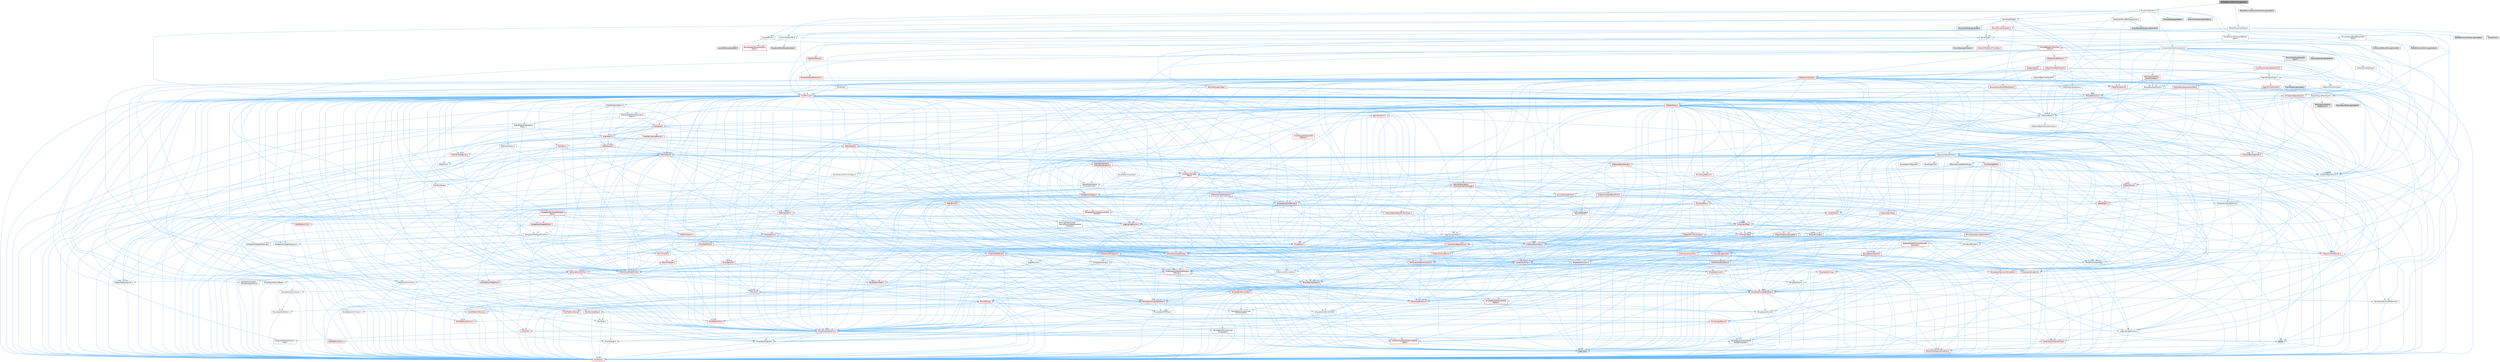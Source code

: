 digraph "PathedPhysicsMoverComponent.h"
{
 // INTERACTIVE_SVG=YES
 // LATEX_PDF_SIZE
  bgcolor="transparent";
  edge [fontname=Helvetica,fontsize=10,labelfontname=Helvetica,labelfontsize=10];
  node [fontname=Helvetica,fontsize=10,shape=box,height=0.2,width=0.4];
  Node1 [id="Node000001",label="PathedPhysicsMoverComponent.h",height=0.2,width=0.4,color="gray40", fillcolor="grey60", style="filled", fontcolor="black",tooltip=" "];
  Node1 -> Node2 [id="edge1_Node000001_Node000002",color="steelblue1",style="solid",tooltip=" "];
  Node2 [id="Node000002",label="MoverComponent.h",height=0.2,width=0.4,color="grey40", fillcolor="white", style="filled",URL="$dc/d95/MoverComponent_8h.html",tooltip=" "];
  Node2 -> Node3 [id="edge2_Node000002_Node000003",color="steelblue1",style="solid",tooltip=" "];
  Node3 [id="Node000003",label="Components/ActorComponent.h",height=0.2,width=0.4,color="grey40", fillcolor="white", style="filled",URL="$da/db1/ActorComponent_8h.html",tooltip=" "];
  Node3 -> Node4 [id="edge3_Node000003_Node000004",color="steelblue1",style="solid",tooltip=" "];
  Node4 [id="Node000004",label="UObject/ObjectMacros.h",height=0.2,width=0.4,color="grey40", fillcolor="white", style="filled",URL="$d8/d8d/ObjectMacros_8h.html",tooltip=" "];
  Node4 -> Node5 [id="edge4_Node000004_Node000005",color="steelblue1",style="solid",tooltip=" "];
  Node5 [id="Node000005",label="Misc/EnumClassFlags.h",height=0.2,width=0.4,color="grey40", fillcolor="white", style="filled",URL="$d8/de7/EnumClassFlags_8h.html",tooltip=" "];
  Node4 -> Node6 [id="edge5_Node000004_Node000006",color="steelblue1",style="solid",tooltip=" "];
  Node6 [id="Node000006",label="UObject/Script.h",height=0.2,width=0.4,color="red", fillcolor="#FFF0F0", style="filled",URL="$de/dc6/Script_8h.html",tooltip=" "];
  Node6 -> Node7 [id="edge6_Node000006_Node000007",color="steelblue1",style="solid",tooltip=" "];
  Node7 [id="Node000007",label="Delegates/Delegate.h",height=0.2,width=0.4,color="red", fillcolor="#FFF0F0", style="filled",URL="$d4/d80/Delegate_8h.html",tooltip=" "];
  Node7 -> Node8 [id="edge7_Node000007_Node000008",color="steelblue1",style="solid",tooltip=" "];
  Node8 [id="Node000008",label="CoreTypes.h",height=0.2,width=0.4,color="red", fillcolor="#FFF0F0", style="filled",URL="$dc/dec/CoreTypes_8h.html",tooltip=" "];
  Node7 -> Node22 [id="edge8_Node000007_Node000022",color="steelblue1",style="solid",tooltip=" "];
  Node22 [id="Node000022",label="Misc/AssertionMacros.h",height=0.2,width=0.4,color="red", fillcolor="#FFF0F0", style="filled",URL="$d0/dfa/AssertionMacros_8h.html",tooltip=" "];
  Node22 -> Node8 [id="edge9_Node000022_Node000008",color="steelblue1",style="solid",tooltip=" "];
  Node22 -> Node23 [id="edge10_Node000022_Node000023",color="steelblue1",style="solid",tooltip=" "];
  Node23 [id="Node000023",label="HAL/PlatformMisc.h",height=0.2,width=0.4,color="red", fillcolor="#FFF0F0", style="filled",URL="$d0/df5/PlatformMisc_8h.html",tooltip=" "];
  Node23 -> Node8 [id="edge11_Node000023_Node000008",color="steelblue1",style="solid",tooltip=" "];
  Node22 -> Node58 [id="edge12_Node000022_Node000058",color="steelblue1",style="solid",tooltip=" "];
  Node58 [id="Node000058",label="Templates/EnableIf.h",height=0.2,width=0.4,color="grey40", fillcolor="white", style="filled",URL="$d7/d60/EnableIf_8h.html",tooltip=" "];
  Node58 -> Node8 [id="edge13_Node000058_Node000008",color="steelblue1",style="solid",tooltip=" "];
  Node22 -> Node59 [id="edge14_Node000022_Node000059",color="steelblue1",style="solid",tooltip=" "];
  Node59 [id="Node000059",label="Templates/IsArrayOrRefOf\lTypeByPredicate.h",height=0.2,width=0.4,color="grey40", fillcolor="white", style="filled",URL="$d6/da1/IsArrayOrRefOfTypeByPredicate_8h.html",tooltip=" "];
  Node59 -> Node8 [id="edge15_Node000059_Node000008",color="steelblue1",style="solid",tooltip=" "];
  Node22 -> Node62 [id="edge16_Node000022_Node000062",color="steelblue1",style="solid",tooltip=" "];
  Node62 [id="Node000062",label="Traits/IsCharEncodingCompatible\lWith.h",height=0.2,width=0.4,color="red", fillcolor="#FFF0F0", style="filled",URL="$df/dd1/IsCharEncodingCompatibleWith_8h.html",tooltip=" "];
  Node62 -> Node12 [id="edge17_Node000062_Node000012",color="steelblue1",style="solid",tooltip=" "];
  Node12 [id="Node000012",label="type_traits",height=0.2,width=0.4,color="grey60", fillcolor="#E0E0E0", style="filled",tooltip=" "];
  Node22 -> Node64 [id="edge18_Node000022_Node000064",color="steelblue1",style="solid",tooltip=" "];
  Node64 [id="Node000064",label="Misc/VarArgs.h",height=0.2,width=0.4,color="grey40", fillcolor="white", style="filled",URL="$d5/d6f/VarArgs_8h.html",tooltip=" "];
  Node64 -> Node8 [id="edge19_Node000064_Node000008",color="steelblue1",style="solid",tooltip=" "];
  Node22 -> Node71 [id="edge20_Node000022_Node000071",color="steelblue1",style="solid",tooltip=" "];
  Node71 [id="Node000071",label="atomic",height=0.2,width=0.4,color="grey60", fillcolor="#E0E0E0", style="filled",tooltip=" "];
  Node7 -> Node72 [id="edge21_Node000007_Node000072",color="steelblue1",style="solid",tooltip=" "];
  Node72 [id="Node000072",label="UObject/NameTypes.h",height=0.2,width=0.4,color="red", fillcolor="#FFF0F0", style="filled",URL="$d6/d35/NameTypes_8h.html",tooltip=" "];
  Node72 -> Node8 [id="edge22_Node000072_Node000008",color="steelblue1",style="solid",tooltip=" "];
  Node72 -> Node22 [id="edge23_Node000072_Node000022",color="steelblue1",style="solid",tooltip=" "];
  Node72 -> Node73 [id="edge24_Node000072_Node000073",color="steelblue1",style="solid",tooltip=" "];
  Node73 [id="Node000073",label="HAL/UnrealMemory.h",height=0.2,width=0.4,color="red", fillcolor="#FFF0F0", style="filled",URL="$d9/d96/UnrealMemory_8h.html",tooltip=" "];
  Node73 -> Node8 [id="edge25_Node000073_Node000008",color="steelblue1",style="solid",tooltip=" "];
  Node73 -> Node77 [id="edge26_Node000073_Node000077",color="steelblue1",style="solid",tooltip=" "];
  Node77 [id="Node000077",label="HAL/MemoryBase.h",height=0.2,width=0.4,color="red", fillcolor="#FFF0F0", style="filled",URL="$d6/d9f/MemoryBase_8h.html",tooltip=" "];
  Node77 -> Node8 [id="edge27_Node000077_Node000008",color="steelblue1",style="solid",tooltip=" "];
  Node77 -> Node51 [id="edge28_Node000077_Node000051",color="steelblue1",style="solid",tooltip=" "];
  Node51 [id="Node000051",label="HAL/PlatformAtomics.h",height=0.2,width=0.4,color="red", fillcolor="#FFF0F0", style="filled",URL="$d3/d36/PlatformAtomics_8h.html",tooltip=" "];
  Node51 -> Node8 [id="edge29_Node000051_Node000008",color="steelblue1",style="solid",tooltip=" "];
  Node77 -> Node35 [id="edge30_Node000077_Node000035",color="steelblue1",style="solid",tooltip=" "];
  Node35 [id="Node000035",label="HAL/PlatformCrt.h",height=0.2,width=0.4,color="red", fillcolor="#FFF0F0", style="filled",URL="$d8/d75/PlatformCrt_8h.html",tooltip=" "];
  Node77 -> Node78 [id="edge31_Node000077_Node000078",color="steelblue1",style="solid",tooltip=" "];
  Node78 [id="Node000078",label="Misc/Exec.h",height=0.2,width=0.4,color="grey40", fillcolor="white", style="filled",URL="$de/ddb/Exec_8h.html",tooltip=" "];
  Node78 -> Node8 [id="edge32_Node000078_Node000008",color="steelblue1",style="solid",tooltip=" "];
  Node78 -> Node22 [id="edge33_Node000078_Node000022",color="steelblue1",style="solid",tooltip=" "];
  Node77 -> Node79 [id="edge34_Node000077_Node000079",color="steelblue1",style="solid",tooltip=" "];
  Node79 [id="Node000079",label="Misc/OutputDevice.h",height=0.2,width=0.4,color="red", fillcolor="#FFF0F0", style="filled",URL="$d7/d32/OutputDevice_8h.html",tooltip=" "];
  Node79 -> Node30 [id="edge35_Node000079_Node000030",color="steelblue1",style="solid",tooltip=" "];
  Node30 [id="Node000030",label="CoreFwd.h",height=0.2,width=0.4,color="red", fillcolor="#FFF0F0", style="filled",URL="$d1/d1e/CoreFwd_8h.html",tooltip=" "];
  Node30 -> Node8 [id="edge36_Node000030_Node000008",color="steelblue1",style="solid",tooltip=" "];
  Node30 -> Node31 [id="edge37_Node000030_Node000031",color="steelblue1",style="solid",tooltip=" "];
  Node31 [id="Node000031",label="Containers/ContainersFwd.h",height=0.2,width=0.4,color="red", fillcolor="#FFF0F0", style="filled",URL="$d4/d0a/ContainersFwd_8h.html",tooltip=" "];
  Node31 -> Node8 [id="edge38_Node000031_Node000008",color="steelblue1",style="solid",tooltip=" "];
  Node31 -> Node28 [id="edge39_Node000031_Node000028",color="steelblue1",style="solid",tooltip=" "];
  Node28 [id="Node000028",label="Traits/IsContiguousContainer.h",height=0.2,width=0.4,color="red", fillcolor="#FFF0F0", style="filled",URL="$d5/d3c/IsContiguousContainer_8h.html",tooltip=" "];
  Node28 -> Node8 [id="edge40_Node000028_Node000008",color="steelblue1",style="solid",tooltip=" "];
  Node30 -> Node33 [id="edge41_Node000030_Node000033",color="steelblue1",style="solid",tooltip=" "];
  Node33 [id="Node000033",label="UObject/UObjectHierarchy\lFwd.h",height=0.2,width=0.4,color="grey40", fillcolor="white", style="filled",URL="$d3/d13/UObjectHierarchyFwd_8h.html",tooltip=" "];
  Node79 -> Node8 [id="edge42_Node000079_Node000008",color="steelblue1",style="solid",tooltip=" "];
  Node79 -> Node80 [id="edge43_Node000079_Node000080",color="steelblue1",style="solid",tooltip=" "];
  Node80 [id="Node000080",label="Logging/LogVerbosity.h",height=0.2,width=0.4,color="grey40", fillcolor="white", style="filled",URL="$d2/d8f/LogVerbosity_8h.html",tooltip=" "];
  Node80 -> Node8 [id="edge44_Node000080_Node000008",color="steelblue1",style="solid",tooltip=" "];
  Node79 -> Node64 [id="edge45_Node000079_Node000064",color="steelblue1",style="solid",tooltip=" "];
  Node79 -> Node59 [id="edge46_Node000079_Node000059",color="steelblue1",style="solid",tooltip=" "];
  Node79 -> Node62 [id="edge47_Node000079_Node000062",color="steelblue1",style="solid",tooltip=" "];
  Node73 -> Node90 [id="edge48_Node000073_Node000090",color="steelblue1",style="solid",tooltip=" "];
  Node90 [id="Node000090",label="HAL/PlatformMemory.h",height=0.2,width=0.4,color="red", fillcolor="#FFF0F0", style="filled",URL="$de/d68/PlatformMemory_8h.html",tooltip=" "];
  Node90 -> Node8 [id="edge49_Node000090_Node000008",color="steelblue1",style="solid",tooltip=" "];
  Node73 -> Node93 [id="edge50_Node000073_Node000093",color="steelblue1",style="solid",tooltip=" "];
  Node93 [id="Node000093",label="Templates/IsPointer.h",height=0.2,width=0.4,color="grey40", fillcolor="white", style="filled",URL="$d7/d05/IsPointer_8h.html",tooltip=" "];
  Node93 -> Node8 [id="edge51_Node000093_Node000008",color="steelblue1",style="solid",tooltip=" "];
  Node72 -> Node94 [id="edge52_Node000072_Node000094",color="steelblue1",style="solid",tooltip=" "];
  Node94 [id="Node000094",label="Templates/UnrealTypeTraits.h",height=0.2,width=0.4,color="red", fillcolor="#FFF0F0", style="filled",URL="$d2/d2d/UnrealTypeTraits_8h.html",tooltip=" "];
  Node94 -> Node8 [id="edge53_Node000094_Node000008",color="steelblue1",style="solid",tooltip=" "];
  Node94 -> Node93 [id="edge54_Node000094_Node000093",color="steelblue1",style="solid",tooltip=" "];
  Node94 -> Node22 [id="edge55_Node000094_Node000022",color="steelblue1",style="solid",tooltip=" "];
  Node94 -> Node86 [id="edge56_Node000094_Node000086",color="steelblue1",style="solid",tooltip=" "];
  Node86 [id="Node000086",label="Templates/AndOrNot.h",height=0.2,width=0.4,color="grey40", fillcolor="white", style="filled",URL="$db/d0a/AndOrNot_8h.html",tooltip=" "];
  Node86 -> Node8 [id="edge57_Node000086_Node000008",color="steelblue1",style="solid",tooltip=" "];
  Node94 -> Node58 [id="edge58_Node000094_Node000058",color="steelblue1",style="solid",tooltip=" "];
  Node94 -> Node95 [id="edge59_Node000094_Node000095",color="steelblue1",style="solid",tooltip=" "];
  Node95 [id="Node000095",label="Templates/IsArithmetic.h",height=0.2,width=0.4,color="grey40", fillcolor="white", style="filled",URL="$d2/d5d/IsArithmetic_8h.html",tooltip=" "];
  Node95 -> Node8 [id="edge60_Node000095_Node000008",color="steelblue1",style="solid",tooltip=" "];
  Node94 -> Node97 [id="edge61_Node000094_Node000097",color="steelblue1",style="solid",tooltip=" "];
  Node97 [id="Node000097",label="Templates/IsPODType.h",height=0.2,width=0.4,color="grey40", fillcolor="white", style="filled",URL="$d7/db1/IsPODType_8h.html",tooltip=" "];
  Node97 -> Node8 [id="edge62_Node000097_Node000008",color="steelblue1",style="solid",tooltip=" "];
  Node94 -> Node98 [id="edge63_Node000094_Node000098",color="steelblue1",style="solid",tooltip=" "];
  Node98 [id="Node000098",label="Templates/IsUECoreType.h",height=0.2,width=0.4,color="grey40", fillcolor="white", style="filled",URL="$d1/db8/IsUECoreType_8h.html",tooltip=" "];
  Node98 -> Node8 [id="edge64_Node000098_Node000008",color="steelblue1",style="solid",tooltip=" "];
  Node98 -> Node12 [id="edge65_Node000098_Node000012",color="steelblue1",style="solid",tooltip=" "];
  Node94 -> Node87 [id="edge66_Node000094_Node000087",color="steelblue1",style="solid",tooltip=" "];
  Node87 [id="Node000087",label="Templates/IsTriviallyCopy\lConstructible.h",height=0.2,width=0.4,color="grey40", fillcolor="white", style="filled",URL="$d3/d78/IsTriviallyCopyConstructible_8h.html",tooltip=" "];
  Node87 -> Node8 [id="edge67_Node000087_Node000008",color="steelblue1",style="solid",tooltip=" "];
  Node87 -> Node12 [id="edge68_Node000087_Node000012",color="steelblue1",style="solid",tooltip=" "];
  Node72 -> Node99 [id="edge69_Node000072_Node000099",color="steelblue1",style="solid",tooltip=" "];
  Node99 [id="Node000099",label="Templates/UnrealTemplate.h",height=0.2,width=0.4,color="red", fillcolor="#FFF0F0", style="filled",URL="$d4/d24/UnrealTemplate_8h.html",tooltip=" "];
  Node99 -> Node8 [id="edge70_Node000099_Node000008",color="steelblue1",style="solid",tooltip=" "];
  Node99 -> Node93 [id="edge71_Node000099_Node000093",color="steelblue1",style="solid",tooltip=" "];
  Node99 -> Node73 [id="edge72_Node000099_Node000073",color="steelblue1",style="solid",tooltip=" "];
  Node99 -> Node94 [id="edge73_Node000099_Node000094",color="steelblue1",style="solid",tooltip=" "];
  Node99 -> Node102 [id="edge74_Node000099_Node000102",color="steelblue1",style="solid",tooltip=" "];
  Node102 [id="Node000102",label="Templates/RemoveReference.h",height=0.2,width=0.4,color="grey40", fillcolor="white", style="filled",URL="$da/dbe/RemoveReference_8h.html",tooltip=" "];
  Node102 -> Node8 [id="edge75_Node000102_Node000008",color="steelblue1",style="solid",tooltip=" "];
  Node99 -> Node103 [id="edge76_Node000099_Node000103",color="steelblue1",style="solid",tooltip=" "];
  Node103 [id="Node000103",label="Templates/TypeCompatible\lBytes.h",height=0.2,width=0.4,color="red", fillcolor="#FFF0F0", style="filled",URL="$df/d0a/TypeCompatibleBytes_8h.html",tooltip=" "];
  Node103 -> Node8 [id="edge77_Node000103_Node000008",color="steelblue1",style="solid",tooltip=" "];
  Node103 -> Node12 [id="edge78_Node000103_Node000012",color="steelblue1",style="solid",tooltip=" "];
  Node99 -> Node28 [id="edge79_Node000099_Node000028",color="steelblue1",style="solid",tooltip=" "];
  Node99 -> Node12 [id="edge80_Node000099_Node000012",color="steelblue1",style="solid",tooltip=" "];
  Node72 -> Node105 [id="edge81_Node000072_Node000105",color="steelblue1",style="solid",tooltip=" "];
  Node105 [id="Node000105",label="Containers/UnrealString.h",height=0.2,width=0.4,color="red", fillcolor="#FFF0F0", style="filled",URL="$d5/dba/UnrealString_8h.html",tooltip=" "];
  Node72 -> Node112 [id="edge82_Node000072_Node000112",color="steelblue1",style="solid",tooltip=" "];
  Node112 [id="Node000112",label="Containers/StringConv.h",height=0.2,width=0.4,color="red", fillcolor="#FFF0F0", style="filled",URL="$d3/ddf/StringConv_8h.html",tooltip=" "];
  Node112 -> Node8 [id="edge83_Node000112_Node000008",color="steelblue1",style="solid",tooltip=" "];
  Node112 -> Node22 [id="edge84_Node000112_Node000022",color="steelblue1",style="solid",tooltip=" "];
  Node112 -> Node113 [id="edge85_Node000112_Node000113",color="steelblue1",style="solid",tooltip=" "];
  Node113 [id="Node000113",label="Containers/ContainerAllocation\lPolicies.h",height=0.2,width=0.4,color="red", fillcolor="#FFF0F0", style="filled",URL="$d7/dff/ContainerAllocationPolicies_8h.html",tooltip=" "];
  Node113 -> Node8 [id="edge86_Node000113_Node000008",color="steelblue1",style="solid",tooltip=" "];
  Node113 -> Node113 [id="edge87_Node000113_Node000113",color="steelblue1",style="solid",tooltip=" "];
  Node113 -> Node115 [id="edge88_Node000113_Node000115",color="steelblue1",style="solid",tooltip=" "];
  Node115 [id="Node000115",label="HAL/PlatformMath.h",height=0.2,width=0.4,color="red", fillcolor="#FFF0F0", style="filled",URL="$dc/d53/PlatformMath_8h.html",tooltip=" "];
  Node115 -> Node8 [id="edge89_Node000115_Node000008",color="steelblue1",style="solid",tooltip=" "];
  Node113 -> Node73 [id="edge90_Node000113_Node000073",color="steelblue1",style="solid",tooltip=" "];
  Node113 -> Node45 [id="edge91_Node000113_Node000045",color="steelblue1",style="solid",tooltip=" "];
  Node45 [id="Node000045",label="Math/NumericLimits.h",height=0.2,width=0.4,color="grey40", fillcolor="white", style="filled",URL="$df/d1b/NumericLimits_8h.html",tooltip=" "];
  Node45 -> Node8 [id="edge92_Node000045_Node000008",color="steelblue1",style="solid",tooltip=" "];
  Node113 -> Node22 [id="edge93_Node000113_Node000022",color="steelblue1",style="solid",tooltip=" "];
  Node113 -> Node124 [id="edge94_Node000113_Node000124",color="steelblue1",style="solid",tooltip=" "];
  Node124 [id="Node000124",label="Templates/MemoryOps.h",height=0.2,width=0.4,color="red", fillcolor="#FFF0F0", style="filled",URL="$db/dea/MemoryOps_8h.html",tooltip=" "];
  Node124 -> Node8 [id="edge95_Node000124_Node000008",color="steelblue1",style="solid",tooltip=" "];
  Node124 -> Node73 [id="edge96_Node000124_Node000073",color="steelblue1",style="solid",tooltip=" "];
  Node124 -> Node88 [id="edge97_Node000124_Node000088",color="steelblue1",style="solid",tooltip=" "];
  Node88 [id="Node000088",label="Templates/IsTriviallyCopy\lAssignable.h",height=0.2,width=0.4,color="grey40", fillcolor="white", style="filled",URL="$d2/df2/IsTriviallyCopyAssignable_8h.html",tooltip=" "];
  Node88 -> Node8 [id="edge98_Node000088_Node000008",color="steelblue1",style="solid",tooltip=" "];
  Node88 -> Node12 [id="edge99_Node000088_Node000012",color="steelblue1",style="solid",tooltip=" "];
  Node124 -> Node87 [id="edge100_Node000124_Node000087",color="steelblue1",style="solid",tooltip=" "];
  Node124 -> Node94 [id="edge101_Node000124_Node000094",color="steelblue1",style="solid",tooltip=" "];
  Node124 -> Node12 [id="edge102_Node000124_Node000012",color="steelblue1",style="solid",tooltip=" "];
  Node113 -> Node103 [id="edge103_Node000113_Node000103",color="steelblue1",style="solid",tooltip=" "];
  Node113 -> Node12 [id="edge104_Node000113_Node000012",color="steelblue1",style="solid",tooltip=" "];
  Node112 -> Node125 [id="edge105_Node000112_Node000125",color="steelblue1",style="solid",tooltip=" "];
  Node125 [id="Node000125",label="Containers/Array.h",height=0.2,width=0.4,color="red", fillcolor="#FFF0F0", style="filled",URL="$df/dd0/Array_8h.html",tooltip=" "];
  Node125 -> Node8 [id="edge106_Node000125_Node000008",color="steelblue1",style="solid",tooltip=" "];
  Node125 -> Node22 [id="edge107_Node000125_Node000022",color="steelblue1",style="solid",tooltip=" "];
  Node125 -> Node73 [id="edge108_Node000125_Node000073",color="steelblue1",style="solid",tooltip=" "];
  Node125 -> Node94 [id="edge109_Node000125_Node000094",color="steelblue1",style="solid",tooltip=" "];
  Node125 -> Node99 [id="edge110_Node000125_Node000099",color="steelblue1",style="solid",tooltip=" "];
  Node125 -> Node113 [id="edge111_Node000125_Node000113",color="steelblue1",style="solid",tooltip=" "];
  Node125 -> Node132 [id="edge112_Node000125_Node000132",color="steelblue1",style="solid",tooltip=" "];
  Node132 [id="Node000132",label="Serialization/Archive.h",height=0.2,width=0.4,color="red", fillcolor="#FFF0F0", style="filled",URL="$d7/d3b/Archive_8h.html",tooltip=" "];
  Node132 -> Node30 [id="edge113_Node000132_Node000030",color="steelblue1",style="solid",tooltip=" "];
  Node132 -> Node8 [id="edge114_Node000132_Node000008",color="steelblue1",style="solid",tooltip=" "];
  Node132 -> Node133 [id="edge115_Node000132_Node000133",color="steelblue1",style="solid",tooltip=" "];
  Node133 [id="Node000133",label="HAL/PlatformProperties.h",height=0.2,width=0.4,color="red", fillcolor="#FFF0F0", style="filled",URL="$d9/db0/PlatformProperties_8h.html",tooltip=" "];
  Node133 -> Node8 [id="edge116_Node000133_Node000008",color="steelblue1",style="solid",tooltip=" "];
  Node132 -> Node136 [id="edge117_Node000132_Node000136",color="steelblue1",style="solid",tooltip=" "];
  Node136 [id="Node000136",label="Internationalization\l/TextNamespaceFwd.h",height=0.2,width=0.4,color="grey40", fillcolor="white", style="filled",URL="$d8/d97/TextNamespaceFwd_8h.html",tooltip=" "];
  Node136 -> Node8 [id="edge118_Node000136_Node000008",color="steelblue1",style="solid",tooltip=" "];
  Node132 -> Node22 [id="edge119_Node000132_Node000022",color="steelblue1",style="solid",tooltip=" "];
  Node132 -> Node137 [id="edge120_Node000132_Node000137",color="steelblue1",style="solid",tooltip=" "];
  Node137 [id="Node000137",label="Misc/EngineVersionBase.h",height=0.2,width=0.4,color="grey40", fillcolor="white", style="filled",URL="$d5/d2b/EngineVersionBase_8h.html",tooltip=" "];
  Node137 -> Node8 [id="edge121_Node000137_Node000008",color="steelblue1",style="solid",tooltip=" "];
  Node132 -> Node64 [id="edge122_Node000132_Node000064",color="steelblue1",style="solid",tooltip=" "];
  Node132 -> Node58 [id="edge123_Node000132_Node000058",color="steelblue1",style="solid",tooltip=" "];
  Node132 -> Node59 [id="edge124_Node000132_Node000059",color="steelblue1",style="solid",tooltip=" "];
  Node132 -> Node140 [id="edge125_Node000132_Node000140",color="steelblue1",style="solid",tooltip=" "];
  Node140 [id="Node000140",label="Templates/IsEnumClass.h",height=0.2,width=0.4,color="grey40", fillcolor="white", style="filled",URL="$d7/d15/IsEnumClass_8h.html",tooltip=" "];
  Node140 -> Node8 [id="edge126_Node000140_Node000008",color="steelblue1",style="solid",tooltip=" "];
  Node140 -> Node86 [id="edge127_Node000140_Node000086",color="steelblue1",style="solid",tooltip=" "];
  Node132 -> Node99 [id="edge128_Node000132_Node000099",color="steelblue1",style="solid",tooltip=" "];
  Node132 -> Node62 [id="edge129_Node000132_Node000062",color="steelblue1",style="solid",tooltip=" "];
  Node132 -> Node141 [id="edge130_Node000132_Node000141",color="steelblue1",style="solid",tooltip=" "];
  Node141 [id="Node000141",label="UObject/ObjectVersion.h",height=0.2,width=0.4,color="grey40", fillcolor="white", style="filled",URL="$da/d63/ObjectVersion_8h.html",tooltip=" "];
  Node141 -> Node8 [id="edge131_Node000141_Node000008",color="steelblue1",style="solid",tooltip=" "];
  Node125 -> Node158 [id="edge132_Node000125_Node000158",color="steelblue1",style="solid",tooltip=" "];
  Node158 [id="Node000158",label="Templates/Invoke.h",height=0.2,width=0.4,color="red", fillcolor="#FFF0F0", style="filled",URL="$d7/deb/Invoke_8h.html",tooltip=" "];
  Node158 -> Node8 [id="edge133_Node000158_Node000008",color="steelblue1",style="solid",tooltip=" "];
  Node158 -> Node99 [id="edge134_Node000158_Node000099",color="steelblue1",style="solid",tooltip=" "];
  Node158 -> Node12 [id="edge135_Node000158_Node000012",color="steelblue1",style="solid",tooltip=" "];
  Node125 -> Node163 [id="edge136_Node000125_Node000163",color="steelblue1",style="solid",tooltip=" "];
  Node163 [id="Node000163",label="Templates/Less.h",height=0.2,width=0.4,color="grey40", fillcolor="white", style="filled",URL="$de/dc8/Less_8h.html",tooltip=" "];
  Node163 -> Node8 [id="edge137_Node000163_Node000008",color="steelblue1",style="solid",tooltip=" "];
  Node163 -> Node99 [id="edge138_Node000163_Node000099",color="steelblue1",style="solid",tooltip=" "];
  Node125 -> Node171 [id="edge139_Node000125_Node000171",color="steelblue1",style="solid",tooltip=" "];
  Node171 [id="Node000171",label="Templates/Sorting.h",height=0.2,width=0.4,color="red", fillcolor="#FFF0F0", style="filled",URL="$d3/d9e/Sorting_8h.html",tooltip=" "];
  Node171 -> Node8 [id="edge140_Node000171_Node000008",color="steelblue1",style="solid",tooltip=" "];
  Node171 -> Node115 [id="edge141_Node000171_Node000115",color="steelblue1",style="solid",tooltip=" "];
  Node171 -> Node163 [id="edge142_Node000171_Node000163",color="steelblue1",style="solid",tooltip=" "];
  Node125 -> Node175 [id="edge143_Node000125_Node000175",color="steelblue1",style="solid",tooltip=" "];
  Node175 [id="Node000175",label="Templates/AlignmentTemplates.h",height=0.2,width=0.4,color="red", fillcolor="#FFF0F0", style="filled",URL="$dd/d32/AlignmentTemplates_8h.html",tooltip=" "];
  Node175 -> Node8 [id="edge144_Node000175_Node000008",color="steelblue1",style="solid",tooltip=" "];
  Node175 -> Node93 [id="edge145_Node000175_Node000093",color="steelblue1",style="solid",tooltip=" "];
  Node125 -> Node12 [id="edge146_Node000125_Node000012",color="steelblue1",style="solid",tooltip=" "];
  Node112 -> Node149 [id="edge147_Node000112_Node000149",color="steelblue1",style="solid",tooltip=" "];
  Node149 [id="Node000149",label="Misc/CString.h",height=0.2,width=0.4,color="red", fillcolor="#FFF0F0", style="filled",URL="$d2/d49/CString_8h.html",tooltip=" "];
  Node149 -> Node8 [id="edge148_Node000149_Node000008",color="steelblue1",style="solid",tooltip=" "];
  Node149 -> Node35 [id="edge149_Node000149_Node000035",color="steelblue1",style="solid",tooltip=" "];
  Node149 -> Node75 [id="edge150_Node000149_Node000075",color="steelblue1",style="solid",tooltip=" "];
  Node75 [id="Node000075",label="HAL/PlatformString.h",height=0.2,width=0.4,color="red", fillcolor="#FFF0F0", style="filled",URL="$db/db5/PlatformString_8h.html",tooltip=" "];
  Node75 -> Node8 [id="edge151_Node000075_Node000008",color="steelblue1",style="solid",tooltip=" "];
  Node149 -> Node22 [id="edge152_Node000149_Node000022",color="steelblue1",style="solid",tooltip=" "];
  Node149 -> Node64 [id="edge153_Node000149_Node000064",color="steelblue1",style="solid",tooltip=" "];
  Node149 -> Node59 [id="edge154_Node000149_Node000059",color="steelblue1",style="solid",tooltip=" "];
  Node149 -> Node62 [id="edge155_Node000149_Node000062",color="steelblue1",style="solid",tooltip=" "];
  Node112 -> Node176 [id="edge156_Node000112_Node000176",color="steelblue1",style="solid",tooltip=" "];
  Node176 [id="Node000176",label="Templates/IsArray.h",height=0.2,width=0.4,color="grey40", fillcolor="white", style="filled",URL="$d8/d8d/IsArray_8h.html",tooltip=" "];
  Node176 -> Node8 [id="edge157_Node000176_Node000008",color="steelblue1",style="solid",tooltip=" "];
  Node112 -> Node99 [id="edge158_Node000112_Node000099",color="steelblue1",style="solid",tooltip=" "];
  Node112 -> Node94 [id="edge159_Node000112_Node000094",color="steelblue1",style="solid",tooltip=" "];
  Node112 -> Node62 [id="edge160_Node000112_Node000062",color="steelblue1",style="solid",tooltip=" "];
  Node112 -> Node28 [id="edge161_Node000112_Node000028",color="steelblue1",style="solid",tooltip=" "];
  Node112 -> Node12 [id="edge162_Node000112_Node000012",color="steelblue1",style="solid",tooltip=" "];
  Node72 -> Node25 [id="edge163_Node000072_Node000025",color="steelblue1",style="solid",tooltip=" "];
  Node25 [id="Node000025",label="Containers/StringFwd.h",height=0.2,width=0.4,color="red", fillcolor="#FFF0F0", style="filled",URL="$df/d37/StringFwd_8h.html",tooltip=" "];
  Node25 -> Node8 [id="edge164_Node000025_Node000008",color="steelblue1",style="solid",tooltip=" "];
  Node25 -> Node28 [id="edge165_Node000025_Node000028",color="steelblue1",style="solid",tooltip=" "];
  Node72 -> Node177 [id="edge166_Node000072_Node000177",color="steelblue1",style="solid",tooltip=" "];
  Node177 [id="Node000177",label="UObject/UnrealNames.h",height=0.2,width=0.4,color="red", fillcolor="#FFF0F0", style="filled",URL="$d8/db1/UnrealNames_8h.html",tooltip=" "];
  Node177 -> Node8 [id="edge167_Node000177_Node000008",color="steelblue1",style="solid",tooltip=" "];
  Node72 -> Node143 [id="edge168_Node000072_Node000143",color="steelblue1",style="solid",tooltip=" "];
  Node143 [id="Node000143",label="Serialization/MemoryLayout.h",height=0.2,width=0.4,color="red", fillcolor="#FFF0F0", style="filled",URL="$d7/d66/MemoryLayout_8h.html",tooltip=" "];
  Node143 -> Node146 [id="edge169_Node000143_Node000146",color="steelblue1",style="solid",tooltip=" "];
  Node146 [id="Node000146",label="Containers/EnumAsByte.h",height=0.2,width=0.4,color="grey40", fillcolor="white", style="filled",URL="$d6/d9a/EnumAsByte_8h.html",tooltip=" "];
  Node146 -> Node8 [id="edge170_Node000146_Node000008",color="steelblue1",style="solid",tooltip=" "];
  Node146 -> Node97 [id="edge171_Node000146_Node000097",color="steelblue1",style="solid",tooltip=" "];
  Node146 -> Node147 [id="edge172_Node000146_Node000147",color="steelblue1",style="solid",tooltip=" "];
  Node147 [id="Node000147",label="Templates/TypeHash.h",height=0.2,width=0.4,color="red", fillcolor="#FFF0F0", style="filled",URL="$d1/d62/TypeHash_8h.html",tooltip=" "];
  Node147 -> Node8 [id="edge173_Node000147_Node000008",color="steelblue1",style="solid",tooltip=" "];
  Node147 -> Node148 [id="edge174_Node000147_Node000148",color="steelblue1",style="solid",tooltip=" "];
  Node148 [id="Node000148",label="Misc/Crc.h",height=0.2,width=0.4,color="red", fillcolor="#FFF0F0", style="filled",URL="$d4/dd2/Crc_8h.html",tooltip=" "];
  Node148 -> Node8 [id="edge175_Node000148_Node000008",color="steelblue1",style="solid",tooltip=" "];
  Node148 -> Node75 [id="edge176_Node000148_Node000075",color="steelblue1",style="solid",tooltip=" "];
  Node148 -> Node22 [id="edge177_Node000148_Node000022",color="steelblue1",style="solid",tooltip=" "];
  Node148 -> Node149 [id="edge178_Node000148_Node000149",color="steelblue1",style="solid",tooltip=" "];
  Node148 -> Node94 [id="edge179_Node000148_Node000094",color="steelblue1",style="solid",tooltip=" "];
  Node147 -> Node12 [id="edge180_Node000147_Node000012",color="steelblue1",style="solid",tooltip=" "];
  Node143 -> Node25 [id="edge181_Node000143_Node000025",color="steelblue1",style="solid",tooltip=" "];
  Node143 -> Node73 [id="edge182_Node000143_Node000073",color="steelblue1",style="solid",tooltip=" "];
  Node143 -> Node58 [id="edge183_Node000143_Node000058",color="steelblue1",style="solid",tooltip=" "];
  Node143 -> Node99 [id="edge184_Node000143_Node000099",color="steelblue1",style="solid",tooltip=" "];
  Node72 -> Node179 [id="edge185_Node000072_Node000179",color="steelblue1",style="solid",tooltip=" "];
  Node179 [id="Node000179",label="Misc/StringBuilder.h",height=0.2,width=0.4,color="red", fillcolor="#FFF0F0", style="filled",URL="$d4/d52/StringBuilder_8h.html",tooltip=" "];
  Node179 -> Node25 [id="edge186_Node000179_Node000025",color="steelblue1",style="solid",tooltip=" "];
  Node179 -> Node180 [id="edge187_Node000179_Node000180",color="steelblue1",style="solid",tooltip=" "];
  Node180 [id="Node000180",label="Containers/StringView.h",height=0.2,width=0.4,color="red", fillcolor="#FFF0F0", style="filled",URL="$dd/dea/StringView_8h.html",tooltip=" "];
  Node180 -> Node8 [id="edge188_Node000180_Node000008",color="steelblue1",style="solid",tooltip=" "];
  Node180 -> Node25 [id="edge189_Node000180_Node000025",color="steelblue1",style="solid",tooltip=" "];
  Node180 -> Node73 [id="edge190_Node000180_Node000073",color="steelblue1",style="solid",tooltip=" "];
  Node180 -> Node45 [id="edge191_Node000180_Node000045",color="steelblue1",style="solid",tooltip=" "];
  Node180 -> Node174 [id="edge192_Node000180_Node000174",color="steelblue1",style="solid",tooltip=" "];
  Node174 [id="Node000174",label="Math/UnrealMathUtility.h",height=0.2,width=0.4,color="red", fillcolor="#FFF0F0", style="filled",URL="$db/db8/UnrealMathUtility_8h.html",tooltip=" "];
  Node174 -> Node8 [id="edge193_Node000174_Node000008",color="steelblue1",style="solid",tooltip=" "];
  Node174 -> Node22 [id="edge194_Node000174_Node000022",color="steelblue1",style="solid",tooltip=" "];
  Node174 -> Node115 [id="edge195_Node000174_Node000115",color="steelblue1",style="solid",tooltip=" "];
  Node180 -> Node148 [id="edge196_Node000180_Node000148",color="steelblue1",style="solid",tooltip=" "];
  Node180 -> Node149 [id="edge197_Node000180_Node000149",color="steelblue1",style="solid",tooltip=" "];
  Node180 -> Node99 [id="edge198_Node000180_Node000099",color="steelblue1",style="solid",tooltip=" "];
  Node180 -> Node62 [id="edge199_Node000180_Node000062",color="steelblue1",style="solid",tooltip=" "];
  Node180 -> Node28 [id="edge200_Node000180_Node000028",color="steelblue1",style="solid",tooltip=" "];
  Node180 -> Node12 [id="edge201_Node000180_Node000012",color="steelblue1",style="solid",tooltip=" "];
  Node179 -> Node8 [id="edge202_Node000179_Node000008",color="steelblue1",style="solid",tooltip=" "];
  Node179 -> Node75 [id="edge203_Node000179_Node000075",color="steelblue1",style="solid",tooltip=" "];
  Node179 -> Node73 [id="edge204_Node000179_Node000073",color="steelblue1",style="solid",tooltip=" "];
  Node179 -> Node22 [id="edge205_Node000179_Node000022",color="steelblue1",style="solid",tooltip=" "];
  Node179 -> Node149 [id="edge206_Node000179_Node000149",color="steelblue1",style="solid",tooltip=" "];
  Node179 -> Node58 [id="edge207_Node000179_Node000058",color="steelblue1",style="solid",tooltip=" "];
  Node179 -> Node59 [id="edge208_Node000179_Node000059",color="steelblue1",style="solid",tooltip=" "];
  Node179 -> Node99 [id="edge209_Node000179_Node000099",color="steelblue1",style="solid",tooltip=" "];
  Node179 -> Node94 [id="edge210_Node000179_Node000094",color="steelblue1",style="solid",tooltip=" "];
  Node179 -> Node62 [id="edge211_Node000179_Node000062",color="steelblue1",style="solid",tooltip=" "];
  Node179 -> Node28 [id="edge212_Node000179_Node000028",color="steelblue1",style="solid",tooltip=" "];
  Node179 -> Node12 [id="edge213_Node000179_Node000012",color="steelblue1",style="solid",tooltip=" "];
  Node7 -> Node185 [id="edge214_Node000007_Node000185",color="steelblue1",style="solid",tooltip=" "];
  Node185 [id="Node000185",label="Templates/SharedPointer.h",height=0.2,width=0.4,color="red", fillcolor="#FFF0F0", style="filled",URL="$d2/d17/SharedPointer_8h.html",tooltip=" "];
  Node185 -> Node8 [id="edge215_Node000185_Node000008",color="steelblue1",style="solid",tooltip=" "];
  Node185 -> Node186 [id="edge216_Node000185_Node000186",color="steelblue1",style="solid",tooltip=" "];
  Node186 [id="Node000186",label="Templates/PointerIsConvertible\lFromTo.h",height=0.2,width=0.4,color="red", fillcolor="#FFF0F0", style="filled",URL="$d6/d65/PointerIsConvertibleFromTo_8h.html",tooltip=" "];
  Node186 -> Node8 [id="edge217_Node000186_Node000008",color="steelblue1",style="solid",tooltip=" "];
  Node186 -> Node12 [id="edge218_Node000186_Node000012",color="steelblue1",style="solid",tooltip=" "];
  Node185 -> Node22 [id="edge219_Node000185_Node000022",color="steelblue1",style="solid",tooltip=" "];
  Node185 -> Node73 [id="edge220_Node000185_Node000073",color="steelblue1",style="solid",tooltip=" "];
  Node185 -> Node125 [id="edge221_Node000185_Node000125",color="steelblue1",style="solid",tooltip=" "];
  Node185 -> Node187 [id="edge222_Node000185_Node000187",color="steelblue1",style="solid",tooltip=" "];
  Node187 [id="Node000187",label="Containers/Map.h",height=0.2,width=0.4,color="red", fillcolor="#FFF0F0", style="filled",URL="$df/d79/Map_8h.html",tooltip=" "];
  Node187 -> Node8 [id="edge223_Node000187_Node000008",color="steelblue1",style="solid",tooltip=" "];
  Node187 -> Node188 [id="edge224_Node000187_Node000188",color="steelblue1",style="solid",tooltip=" "];
  Node188 [id="Node000188",label="Algo/Reverse.h",height=0.2,width=0.4,color="grey40", fillcolor="white", style="filled",URL="$d5/d93/Reverse_8h.html",tooltip=" "];
  Node188 -> Node8 [id="edge225_Node000188_Node000008",color="steelblue1",style="solid",tooltip=" "];
  Node188 -> Node99 [id="edge226_Node000188_Node000099",color="steelblue1",style="solid",tooltip=" "];
  Node187 -> Node189 [id="edge227_Node000187_Node000189",color="steelblue1",style="solid",tooltip=" "];
  Node189 [id="Node000189",label="Containers/Set.h",height=0.2,width=0.4,color="red", fillcolor="#FFF0F0", style="filled",URL="$d4/d45/Set_8h.html",tooltip=" "];
  Node189 -> Node113 [id="edge228_Node000189_Node000113",color="steelblue1",style="solid",tooltip=" "];
  Node189 -> Node191 [id="edge229_Node000189_Node000191",color="steelblue1",style="solid",tooltip=" "];
  Node191 [id="Node000191",label="Containers/SparseArray.h",height=0.2,width=0.4,color="red", fillcolor="#FFF0F0", style="filled",URL="$d5/dbf/SparseArray_8h.html",tooltip=" "];
  Node191 -> Node8 [id="edge230_Node000191_Node000008",color="steelblue1",style="solid",tooltip=" "];
  Node191 -> Node22 [id="edge231_Node000191_Node000022",color="steelblue1",style="solid",tooltip=" "];
  Node191 -> Node73 [id="edge232_Node000191_Node000073",color="steelblue1",style="solid",tooltip=" "];
  Node191 -> Node94 [id="edge233_Node000191_Node000094",color="steelblue1",style="solid",tooltip=" "];
  Node191 -> Node99 [id="edge234_Node000191_Node000099",color="steelblue1",style="solid",tooltip=" "];
  Node191 -> Node113 [id="edge235_Node000191_Node000113",color="steelblue1",style="solid",tooltip=" "];
  Node191 -> Node163 [id="edge236_Node000191_Node000163",color="steelblue1",style="solid",tooltip=" "];
  Node191 -> Node125 [id="edge237_Node000191_Node000125",color="steelblue1",style="solid",tooltip=" "];
  Node191 -> Node174 [id="edge238_Node000191_Node000174",color="steelblue1",style="solid",tooltip=" "];
  Node191 -> Node192 [id="edge239_Node000191_Node000192",color="steelblue1",style="solid",tooltip=" "];
  Node192 [id="Node000192",label="Containers/ScriptArray.h",height=0.2,width=0.4,color="red", fillcolor="#FFF0F0", style="filled",URL="$dc/daf/ScriptArray_8h.html",tooltip=" "];
  Node192 -> Node8 [id="edge240_Node000192_Node000008",color="steelblue1",style="solid",tooltip=" "];
  Node192 -> Node22 [id="edge241_Node000192_Node000022",color="steelblue1",style="solid",tooltip=" "];
  Node192 -> Node73 [id="edge242_Node000192_Node000073",color="steelblue1",style="solid",tooltip=" "];
  Node192 -> Node113 [id="edge243_Node000192_Node000113",color="steelblue1",style="solid",tooltip=" "];
  Node192 -> Node125 [id="edge244_Node000192_Node000125",color="steelblue1",style="solid",tooltip=" "];
  Node191 -> Node193 [id="edge245_Node000191_Node000193",color="steelblue1",style="solid",tooltip=" "];
  Node193 [id="Node000193",label="Containers/BitArray.h",height=0.2,width=0.4,color="red", fillcolor="#FFF0F0", style="filled",URL="$d1/de4/BitArray_8h.html",tooltip=" "];
  Node193 -> Node113 [id="edge246_Node000193_Node000113",color="steelblue1",style="solid",tooltip=" "];
  Node193 -> Node8 [id="edge247_Node000193_Node000008",color="steelblue1",style="solid",tooltip=" "];
  Node193 -> Node51 [id="edge248_Node000193_Node000051",color="steelblue1",style="solid",tooltip=" "];
  Node193 -> Node73 [id="edge249_Node000193_Node000073",color="steelblue1",style="solid",tooltip=" "];
  Node193 -> Node174 [id="edge250_Node000193_Node000174",color="steelblue1",style="solid",tooltip=" "];
  Node193 -> Node22 [id="edge251_Node000193_Node000022",color="steelblue1",style="solid",tooltip=" "];
  Node193 -> Node5 [id="edge252_Node000193_Node000005",color="steelblue1",style="solid",tooltip=" "];
  Node193 -> Node132 [id="edge253_Node000193_Node000132",color="steelblue1",style="solid",tooltip=" "];
  Node193 -> Node143 [id="edge254_Node000193_Node000143",color="steelblue1",style="solid",tooltip=" "];
  Node193 -> Node58 [id="edge255_Node000193_Node000058",color="steelblue1",style="solid",tooltip=" "];
  Node193 -> Node158 [id="edge256_Node000193_Node000158",color="steelblue1",style="solid",tooltip=" "];
  Node193 -> Node99 [id="edge257_Node000193_Node000099",color="steelblue1",style="solid",tooltip=" "];
  Node193 -> Node94 [id="edge258_Node000193_Node000094",color="steelblue1",style="solid",tooltip=" "];
  Node191 -> Node105 [id="edge259_Node000191_Node000105",color="steelblue1",style="solid",tooltip=" "];
  Node189 -> Node31 [id="edge260_Node000189_Node000031",color="steelblue1",style="solid",tooltip=" "];
  Node189 -> Node174 [id="edge261_Node000189_Node000174",color="steelblue1",style="solid",tooltip=" "];
  Node189 -> Node22 [id="edge262_Node000189_Node000022",color="steelblue1",style="solid",tooltip=" "];
  Node189 -> Node209 [id="edge263_Node000189_Node000209",color="steelblue1",style="solid",tooltip=" "];
  Node209 [id="Node000209",label="Misc/StructBuilder.h",height=0.2,width=0.4,color="grey40", fillcolor="white", style="filled",URL="$d9/db3/StructBuilder_8h.html",tooltip=" "];
  Node209 -> Node8 [id="edge264_Node000209_Node000008",color="steelblue1",style="solid",tooltip=" "];
  Node209 -> Node174 [id="edge265_Node000209_Node000174",color="steelblue1",style="solid",tooltip=" "];
  Node209 -> Node175 [id="edge266_Node000209_Node000175",color="steelblue1",style="solid",tooltip=" "];
  Node189 -> Node210 [id="edge267_Node000189_Node000210",color="steelblue1",style="solid",tooltip=" "];
  Node210 [id="Node000210",label="Templates/Function.h",height=0.2,width=0.4,color="red", fillcolor="#FFF0F0", style="filled",URL="$df/df5/Function_8h.html",tooltip=" "];
  Node210 -> Node8 [id="edge268_Node000210_Node000008",color="steelblue1",style="solid",tooltip=" "];
  Node210 -> Node22 [id="edge269_Node000210_Node000022",color="steelblue1",style="solid",tooltip=" "];
  Node210 -> Node73 [id="edge270_Node000210_Node000073",color="steelblue1",style="solid",tooltip=" "];
  Node210 -> Node94 [id="edge271_Node000210_Node000094",color="steelblue1",style="solid",tooltip=" "];
  Node210 -> Node158 [id="edge272_Node000210_Node000158",color="steelblue1",style="solid",tooltip=" "];
  Node210 -> Node99 [id="edge273_Node000210_Node000099",color="steelblue1",style="solid",tooltip=" "];
  Node210 -> Node174 [id="edge274_Node000210_Node000174",color="steelblue1",style="solid",tooltip=" "];
  Node210 -> Node12 [id="edge275_Node000210_Node000012",color="steelblue1",style="solid",tooltip=" "];
  Node189 -> Node171 [id="edge276_Node000189_Node000171",color="steelblue1",style="solid",tooltip=" "];
  Node189 -> Node147 [id="edge277_Node000189_Node000147",color="steelblue1",style="solid",tooltip=" "];
  Node189 -> Node99 [id="edge278_Node000189_Node000099",color="steelblue1",style="solid",tooltip=" "];
  Node189 -> Node12 [id="edge279_Node000189_Node000012",color="steelblue1",style="solid",tooltip=" "];
  Node187 -> Node105 [id="edge280_Node000187_Node000105",color="steelblue1",style="solid",tooltip=" "];
  Node187 -> Node22 [id="edge281_Node000187_Node000022",color="steelblue1",style="solid",tooltip=" "];
  Node187 -> Node209 [id="edge282_Node000187_Node000209",color="steelblue1",style="solid",tooltip=" "];
  Node187 -> Node210 [id="edge283_Node000187_Node000210",color="steelblue1",style="solid",tooltip=" "];
  Node187 -> Node171 [id="edge284_Node000187_Node000171",color="steelblue1",style="solid",tooltip=" "];
  Node187 -> Node213 [id="edge285_Node000187_Node000213",color="steelblue1",style="solid",tooltip=" "];
  Node213 [id="Node000213",label="Templates/Tuple.h",height=0.2,width=0.4,color="red", fillcolor="#FFF0F0", style="filled",URL="$d2/d4f/Tuple_8h.html",tooltip=" "];
  Node213 -> Node8 [id="edge286_Node000213_Node000008",color="steelblue1",style="solid",tooltip=" "];
  Node213 -> Node99 [id="edge287_Node000213_Node000099",color="steelblue1",style="solid",tooltip=" "];
  Node213 -> Node214 [id="edge288_Node000213_Node000214",color="steelblue1",style="solid",tooltip=" "];
  Node214 [id="Node000214",label="Delegates/IntegerSequence.h",height=0.2,width=0.4,color="grey40", fillcolor="white", style="filled",URL="$d2/dcc/IntegerSequence_8h.html",tooltip=" "];
  Node214 -> Node8 [id="edge289_Node000214_Node000008",color="steelblue1",style="solid",tooltip=" "];
  Node213 -> Node158 [id="edge290_Node000213_Node000158",color="steelblue1",style="solid",tooltip=" "];
  Node213 -> Node143 [id="edge291_Node000213_Node000143",color="steelblue1",style="solid",tooltip=" "];
  Node213 -> Node147 [id="edge292_Node000213_Node000147",color="steelblue1",style="solid",tooltip=" "];
  Node213 -> Node12 [id="edge293_Node000213_Node000012",color="steelblue1",style="solid",tooltip=" "];
  Node187 -> Node99 [id="edge294_Node000187_Node000099",color="steelblue1",style="solid",tooltip=" "];
  Node187 -> Node94 [id="edge295_Node000187_Node000094",color="steelblue1",style="solid",tooltip=" "];
  Node187 -> Node12 [id="edge296_Node000187_Node000012",color="steelblue1",style="solid",tooltip=" "];
  Node185 -> Node216 [id="edge297_Node000185_Node000216",color="steelblue1",style="solid",tooltip=" "];
  Node216 [id="Node000216",label="CoreGlobals.h",height=0.2,width=0.4,color="red", fillcolor="#FFF0F0", style="filled",URL="$d5/d8c/CoreGlobals_8h.html",tooltip=" "];
  Node216 -> Node105 [id="edge298_Node000216_Node000105",color="steelblue1",style="solid",tooltip=" "];
  Node216 -> Node8 [id="edge299_Node000216_Node000008",color="steelblue1",style="solid",tooltip=" "];
  Node216 -> Node217 [id="edge300_Node000216_Node000217",color="steelblue1",style="solid",tooltip=" "];
  Node217 [id="Node000217",label="HAL/PlatformTLS.h",height=0.2,width=0.4,color="red", fillcolor="#FFF0F0", style="filled",URL="$d0/def/PlatformTLS_8h.html",tooltip=" "];
  Node217 -> Node8 [id="edge301_Node000217_Node000008",color="steelblue1",style="solid",tooltip=" "];
  Node216 -> Node220 [id="edge302_Node000216_Node000220",color="steelblue1",style="solid",tooltip=" "];
  Node220 [id="Node000220",label="Logging/LogMacros.h",height=0.2,width=0.4,color="red", fillcolor="#FFF0F0", style="filled",URL="$d0/d16/LogMacros_8h.html",tooltip=" "];
  Node220 -> Node105 [id="edge303_Node000220_Node000105",color="steelblue1",style="solid",tooltip=" "];
  Node220 -> Node8 [id="edge304_Node000220_Node000008",color="steelblue1",style="solid",tooltip=" "];
  Node220 -> Node221 [id="edge305_Node000220_Node000221",color="steelblue1",style="solid",tooltip=" "];
  Node221 [id="Node000221",label="Logging/LogCategory.h",height=0.2,width=0.4,color="grey40", fillcolor="white", style="filled",URL="$d9/d36/LogCategory_8h.html",tooltip=" "];
  Node221 -> Node8 [id="edge306_Node000221_Node000008",color="steelblue1",style="solid",tooltip=" "];
  Node221 -> Node80 [id="edge307_Node000221_Node000080",color="steelblue1",style="solid",tooltip=" "];
  Node221 -> Node72 [id="edge308_Node000221_Node000072",color="steelblue1",style="solid",tooltip=" "];
  Node220 -> Node80 [id="edge309_Node000220_Node000080",color="steelblue1",style="solid",tooltip=" "];
  Node220 -> Node22 [id="edge310_Node000220_Node000022",color="steelblue1",style="solid",tooltip=" "];
  Node220 -> Node64 [id="edge311_Node000220_Node000064",color="steelblue1",style="solid",tooltip=" "];
  Node220 -> Node58 [id="edge312_Node000220_Node000058",color="steelblue1",style="solid",tooltip=" "];
  Node220 -> Node59 [id="edge313_Node000220_Node000059",color="steelblue1",style="solid",tooltip=" "];
  Node220 -> Node62 [id="edge314_Node000220_Node000062",color="steelblue1",style="solid",tooltip=" "];
  Node220 -> Node12 [id="edge315_Node000220_Node000012",color="steelblue1",style="solid",tooltip=" "];
  Node216 -> Node5 [id="edge316_Node000216_Node000005",color="steelblue1",style="solid",tooltip=" "];
  Node216 -> Node79 [id="edge317_Node000216_Node000079",color="steelblue1",style="solid",tooltip=" "];
  Node216 -> Node72 [id="edge318_Node000216_Node000072",color="steelblue1",style="solid",tooltip=" "];
  Node216 -> Node71 [id="edge319_Node000216_Node000071",color="steelblue1",style="solid",tooltip=" "];
  Node7 -> Node228 [id="edge320_Node000007_Node000228",color="steelblue1",style="solid",tooltip=" "];
  Node228 [id="Node000228",label="UObject/WeakObjectPtrTemplates.h",height=0.2,width=0.4,color="red", fillcolor="#FFF0F0", style="filled",URL="$d8/d3b/WeakObjectPtrTemplates_8h.html",tooltip=" "];
  Node228 -> Node8 [id="edge321_Node000228_Node000008",color="steelblue1",style="solid",tooltip=" "];
  Node228 -> Node187 [id="edge322_Node000228_Node000187",color="steelblue1",style="solid",tooltip=" "];
  Node228 -> Node12 [id="edge323_Node000228_Node000012",color="steelblue1",style="solid",tooltip=" "];
  Node7 -> Node231 [id="edge324_Node000007_Node000231",color="steelblue1",style="solid",tooltip=" "];
  Node231 [id="Node000231",label="Delegates/MulticastDelegate\lBase.h",height=0.2,width=0.4,color="red", fillcolor="#FFF0F0", style="filled",URL="$db/d16/MulticastDelegateBase_8h.html",tooltip=" "];
  Node231 -> Node8 [id="edge325_Node000231_Node000008",color="steelblue1",style="solid",tooltip=" "];
  Node231 -> Node113 [id="edge326_Node000231_Node000113",color="steelblue1",style="solid",tooltip=" "];
  Node231 -> Node125 [id="edge327_Node000231_Node000125",color="steelblue1",style="solid",tooltip=" "];
  Node231 -> Node174 [id="edge328_Node000231_Node000174",color="steelblue1",style="solid",tooltip=" "];
  Node231 -> Node232 [id="edge329_Node000231_Node000232",color="steelblue1",style="solid",tooltip=" "];
  Node232 [id="Node000232",label="Delegates/IDelegateInstance.h",height=0.2,width=0.4,color="grey40", fillcolor="white", style="filled",URL="$d2/d10/IDelegateInstance_8h.html",tooltip=" "];
  Node232 -> Node8 [id="edge330_Node000232_Node000008",color="steelblue1",style="solid",tooltip=" "];
  Node232 -> Node147 [id="edge331_Node000232_Node000147",color="steelblue1",style="solid",tooltip=" "];
  Node232 -> Node72 [id="edge332_Node000232_Node000072",color="steelblue1",style="solid",tooltip=" "];
  Node232 -> Node233 [id="edge333_Node000232_Node000233",color="steelblue1",style="solid",tooltip=" "];
  Node233 [id="Node000233",label="Delegates/DelegateSettings.h",height=0.2,width=0.4,color="grey40", fillcolor="white", style="filled",URL="$d0/d97/DelegateSettings_8h.html",tooltip=" "];
  Node233 -> Node8 [id="edge334_Node000233_Node000008",color="steelblue1",style="solid",tooltip=" "];
  Node231 -> Node234 [id="edge335_Node000231_Node000234",color="steelblue1",style="solid",tooltip=" "];
  Node234 [id="Node000234",label="Delegates/DelegateBase.h",height=0.2,width=0.4,color="red", fillcolor="#FFF0F0", style="filled",URL="$da/d67/DelegateBase_8h.html",tooltip=" "];
  Node234 -> Node8 [id="edge336_Node000234_Node000008",color="steelblue1",style="solid",tooltip=" "];
  Node234 -> Node113 [id="edge337_Node000234_Node000113",color="steelblue1",style="solid",tooltip=" "];
  Node234 -> Node174 [id="edge338_Node000234_Node000174",color="steelblue1",style="solid",tooltip=" "];
  Node234 -> Node72 [id="edge339_Node000234_Node000072",color="steelblue1",style="solid",tooltip=" "];
  Node234 -> Node233 [id="edge340_Node000234_Node000233",color="steelblue1",style="solid",tooltip=" "];
  Node234 -> Node232 [id="edge341_Node000234_Node000232",color="steelblue1",style="solid",tooltip=" "];
  Node7 -> Node214 [id="edge342_Node000007_Node000214",color="steelblue1",style="solid",tooltip=" "];
  Node6 -> Node248 [id="edge343_Node000006_Node000248",color="steelblue1",style="solid",tooltip=" "];
  Node248 [id="Node000248",label="Stats/Stats.h",height=0.2,width=0.4,color="red", fillcolor="#FFF0F0", style="filled",URL="$dc/d09/Stats_8h.html",tooltip=" "];
  Node248 -> Node216 [id="edge344_Node000248_Node000216",color="steelblue1",style="solid",tooltip=" "];
  Node248 -> Node8 [id="edge345_Node000248_Node000008",color="steelblue1",style="solid",tooltip=" "];
  Node6 -> Node5 [id="edge346_Node000006_Node000005",color="steelblue1",style="solid",tooltip=" "];
  Node6 -> Node274 [id="edge347_Node000006_Node000274",color="steelblue1",style="solid",tooltip=" "];
  Node274 [id="Node000274",label="Misc/CoreMisc.h",height=0.2,width=0.4,color="red", fillcolor="#FFF0F0", style="filled",URL="$d8/d97/CoreMisc_8h.html",tooltip=" "];
  Node274 -> Node125 [id="edge348_Node000274_Node000125",color="steelblue1",style="solid",tooltip=" "];
  Node274 -> Node113 [id="edge349_Node000274_Node000113",color="steelblue1",style="solid",tooltip=" "];
  Node274 -> Node187 [id="edge350_Node000274_Node000187",color="steelblue1",style="solid",tooltip=" "];
  Node274 -> Node105 [id="edge351_Node000274_Node000105",color="steelblue1",style="solid",tooltip=" "];
  Node274 -> Node216 [id="edge352_Node000274_Node000216",color="steelblue1",style="solid",tooltip=" "];
  Node274 -> Node8 [id="edge353_Node000274_Node000008",color="steelblue1",style="solid",tooltip=" "];
  Node274 -> Node133 [id="edge354_Node000274_Node000133",color="steelblue1",style="solid",tooltip=" "];
  Node274 -> Node80 [id="edge355_Node000274_Node000080",color="steelblue1",style="solid",tooltip=" "];
  Node274 -> Node275 [id="edge356_Node000274_Node000275",color="steelblue1",style="solid",tooltip=" "];
  Node275 [id="Node000275",label="Math/IntPoint.h",height=0.2,width=0.4,color="red", fillcolor="#FFF0F0", style="filled",URL="$d3/df7/IntPoint_8h.html",tooltip=" "];
  Node275 -> Node8 [id="edge357_Node000275_Node000008",color="steelblue1",style="solid",tooltip=" "];
  Node275 -> Node22 [id="edge358_Node000275_Node000022",color="steelblue1",style="solid",tooltip=" "];
  Node275 -> Node266 [id="edge359_Node000275_Node000266",color="steelblue1",style="solid",tooltip=" "];
  Node266 [id="Node000266",label="Misc/Parse.h",height=0.2,width=0.4,color="red", fillcolor="#FFF0F0", style="filled",URL="$dc/d71/Parse_8h.html",tooltip=" "];
  Node266 -> Node25 [id="edge360_Node000266_Node000025",color="steelblue1",style="solid",tooltip=" "];
  Node266 -> Node105 [id="edge361_Node000266_Node000105",color="steelblue1",style="solid",tooltip=" "];
  Node266 -> Node8 [id="edge362_Node000266_Node000008",color="steelblue1",style="solid",tooltip=" "];
  Node266 -> Node35 [id="edge363_Node000266_Node000035",color="steelblue1",style="solid",tooltip=" "];
  Node266 -> Node5 [id="edge364_Node000266_Node000005",color="steelblue1",style="solid",tooltip=" "];
  Node266 -> Node210 [id="edge365_Node000266_Node000210",color="steelblue1",style="solid",tooltip=" "];
  Node275 -> Node174 [id="edge366_Node000275_Node000174",color="steelblue1",style="solid",tooltip=" "];
  Node275 -> Node105 [id="edge367_Node000275_Node000105",color="steelblue1",style="solid",tooltip=" "];
  Node275 -> Node147 [id="edge368_Node000275_Node000147",color="steelblue1",style="solid",tooltip=" "];
  Node274 -> Node78 [id="edge369_Node000274_Node000078",color="steelblue1",style="solid",tooltip=" "];
  Node274 -> Node210 [id="edge370_Node000274_Node000210",color="steelblue1",style="solid",tooltip=" "];
  Node274 -> Node72 [id="edge371_Node000274_Node000072",color="steelblue1",style="solid",tooltip=" "];
  Node3 -> Node278 [id="edge372_Node000003_Node000278",color="steelblue1",style="solid",tooltip=" "];
  Node278 [id="Node000278",label="UObject/UObjectGlobals.h",height=0.2,width=0.4,color="grey40", fillcolor="white", style="filled",URL="$d0/da9/UObjectGlobals_8h.html",tooltip=" "];
  Node278 -> Node125 [id="edge373_Node000278_Node000125",color="steelblue1",style="solid",tooltip=" "];
  Node278 -> Node182 [id="edge374_Node000278_Node000182",color="steelblue1",style="solid",tooltip=" "];
  Node182 [id="Node000182",label="Containers/ArrayView.h",height=0.2,width=0.4,color="red", fillcolor="#FFF0F0", style="filled",URL="$d7/df4/ArrayView_8h.html",tooltip=" "];
  Node182 -> Node8 [id="edge375_Node000182_Node000008",color="steelblue1",style="solid",tooltip=" "];
  Node182 -> Node31 [id="edge376_Node000182_Node000031",color="steelblue1",style="solid",tooltip=" "];
  Node182 -> Node22 [id="edge377_Node000182_Node000022",color="steelblue1",style="solid",tooltip=" "];
  Node182 -> Node158 [id="edge378_Node000182_Node000158",color="steelblue1",style="solid",tooltip=" "];
  Node182 -> Node94 [id="edge379_Node000182_Node000094",color="steelblue1",style="solid",tooltip=" "];
  Node182 -> Node125 [id="edge380_Node000182_Node000125",color="steelblue1",style="solid",tooltip=" "];
  Node182 -> Node174 [id="edge381_Node000182_Node000174",color="steelblue1",style="solid",tooltip=" "];
  Node182 -> Node12 [id="edge382_Node000182_Node000012",color="steelblue1",style="solid",tooltip=" "];
  Node278 -> Node113 [id="edge383_Node000278_Node000113",color="steelblue1",style="solid",tooltip=" "];
  Node278 -> Node31 [id="edge384_Node000278_Node000031",color="steelblue1",style="solid",tooltip=" "];
  Node278 -> Node187 [id="edge385_Node000278_Node000187",color="steelblue1",style="solid",tooltip=" "];
  Node278 -> Node189 [id="edge386_Node000278_Node000189",color="steelblue1",style="solid",tooltip=" "];
  Node278 -> Node191 [id="edge387_Node000278_Node000191",color="steelblue1",style="solid",tooltip=" "];
  Node278 -> Node25 [id="edge388_Node000278_Node000025",color="steelblue1",style="solid",tooltip=" "];
  Node278 -> Node180 [id="edge389_Node000278_Node000180",color="steelblue1",style="solid",tooltip=" "];
  Node278 -> Node105 [id="edge390_Node000278_Node000105",color="steelblue1",style="solid",tooltip=" "];
  Node278 -> Node216 [id="edge391_Node000278_Node000216",color="steelblue1",style="solid",tooltip=" "];
  Node278 -> Node8 [id="edge392_Node000278_Node000008",color="steelblue1",style="solid",tooltip=" "];
  Node278 -> Node7 [id="edge393_Node000278_Node000007",color="steelblue1",style="solid",tooltip=" "];
  Node278 -> Node279 [id="edge394_Node000278_Node000279",color="steelblue1",style="solid",tooltip=" "];
  Node279 [id="Node000279",label="Internationalization\l/Text.h",height=0.2,width=0.4,color="red", fillcolor="#FFF0F0", style="filled",URL="$d6/d35/Text_8h.html",tooltip=" "];
  Node279 -> Node8 [id="edge395_Node000279_Node000008",color="steelblue1",style="solid",tooltip=" "];
  Node279 -> Node51 [id="edge396_Node000279_Node000051",color="steelblue1",style="solid",tooltip=" "];
  Node279 -> Node22 [id="edge397_Node000279_Node000022",color="steelblue1",style="solid",tooltip=" "];
  Node279 -> Node5 [id="edge398_Node000279_Node000005",color="steelblue1",style="solid",tooltip=" "];
  Node279 -> Node94 [id="edge399_Node000279_Node000094",color="steelblue1",style="solid",tooltip=" "];
  Node279 -> Node125 [id="edge400_Node000279_Node000125",color="steelblue1",style="solid",tooltip=" "];
  Node279 -> Node105 [id="edge401_Node000279_Node000105",color="steelblue1",style="solid",tooltip=" "];
  Node279 -> Node146 [id="edge402_Node000279_Node000146",color="steelblue1",style="solid",tooltip=" "];
  Node279 -> Node185 [id="edge403_Node000279_Node000185",color="steelblue1",style="solid",tooltip=" "];
  Node279 -> Node283 [id="edge404_Node000279_Node000283",color="steelblue1",style="solid",tooltip=" "];
  Node283 [id="Node000283",label="Internationalization\l/CulturePointer.h",height=0.2,width=0.4,color="grey40", fillcolor="white", style="filled",URL="$d6/dbe/CulturePointer_8h.html",tooltip=" "];
  Node283 -> Node8 [id="edge405_Node000283_Node000008",color="steelblue1",style="solid",tooltip=" "];
  Node283 -> Node185 [id="edge406_Node000283_Node000185",color="steelblue1",style="solid",tooltip=" "];
  Node279 -> Node285 [id="edge407_Node000279_Node000285",color="steelblue1",style="solid",tooltip=" "];
  Node285 [id="Node000285",label="Internationalization\l/TextLocalizationManager.h",height=0.2,width=0.4,color="red", fillcolor="#FFF0F0", style="filled",URL="$d5/d2e/TextLocalizationManager_8h.html",tooltip=" "];
  Node285 -> Node286 [id="edge408_Node000285_Node000286",color="steelblue1",style="solid",tooltip=" "];
  Node286 [id="Node000286",label="Async/TaskGraphFwd.h",height=0.2,width=0.4,color="red", fillcolor="#FFF0F0", style="filled",URL="$d8/d71/TaskGraphFwd_8h.html",tooltip=" "];
  Node285 -> Node125 [id="edge409_Node000285_Node000125",color="steelblue1",style="solid",tooltip=" "];
  Node285 -> Node182 [id="edge410_Node000285_Node000182",color="steelblue1",style="solid",tooltip=" "];
  Node285 -> Node113 [id="edge411_Node000285_Node000113",color="steelblue1",style="solid",tooltip=" "];
  Node285 -> Node187 [id="edge412_Node000285_Node000187",color="steelblue1",style="solid",tooltip=" "];
  Node285 -> Node189 [id="edge413_Node000285_Node000189",color="steelblue1",style="solid",tooltip=" "];
  Node285 -> Node105 [id="edge414_Node000285_Node000105",color="steelblue1",style="solid",tooltip=" "];
  Node285 -> Node8 [id="edge415_Node000285_Node000008",color="steelblue1",style="solid",tooltip=" "];
  Node285 -> Node7 [id="edge416_Node000285_Node000007",color="steelblue1",style="solid",tooltip=" "];
  Node285 -> Node148 [id="edge417_Node000285_Node000148",color="steelblue1",style="solid",tooltip=" "];
  Node285 -> Node5 [id="edge418_Node000285_Node000005",color="steelblue1",style="solid",tooltip=" "];
  Node285 -> Node210 [id="edge419_Node000285_Node000210",color="steelblue1",style="solid",tooltip=" "];
  Node285 -> Node185 [id="edge420_Node000285_Node000185",color="steelblue1",style="solid",tooltip=" "];
  Node285 -> Node71 [id="edge421_Node000285_Node000071",color="steelblue1",style="solid",tooltip=" "];
  Node279 -> Node202 [id="edge422_Node000279_Node000202",color="steelblue1",style="solid",tooltip=" "];
  Node202 [id="Node000202",label="Misc/Optional.h",height=0.2,width=0.4,color="red", fillcolor="#FFF0F0", style="filled",URL="$d2/dae/Optional_8h.html",tooltip=" "];
  Node202 -> Node8 [id="edge423_Node000202_Node000008",color="steelblue1",style="solid",tooltip=" "];
  Node202 -> Node22 [id="edge424_Node000202_Node000022",color="steelblue1",style="solid",tooltip=" "];
  Node202 -> Node124 [id="edge425_Node000202_Node000124",color="steelblue1",style="solid",tooltip=" "];
  Node202 -> Node99 [id="edge426_Node000202_Node000099",color="steelblue1",style="solid",tooltip=" "];
  Node202 -> Node132 [id="edge427_Node000202_Node000132",color="steelblue1",style="solid",tooltip=" "];
  Node279 -> Node206 [id="edge428_Node000279_Node000206",color="steelblue1",style="solid",tooltip=" "];
  Node206 [id="Node000206",label="Templates/UniquePtr.h",height=0.2,width=0.4,color="red", fillcolor="#FFF0F0", style="filled",URL="$de/d1a/UniquePtr_8h.html",tooltip=" "];
  Node206 -> Node8 [id="edge429_Node000206_Node000008",color="steelblue1",style="solid",tooltip=" "];
  Node206 -> Node99 [id="edge430_Node000206_Node000099",color="steelblue1",style="solid",tooltip=" "];
  Node206 -> Node176 [id="edge431_Node000206_Node000176",color="steelblue1",style="solid",tooltip=" "];
  Node206 -> Node143 [id="edge432_Node000206_Node000143",color="steelblue1",style="solid",tooltip=" "];
  Node206 -> Node12 [id="edge433_Node000206_Node000012",color="steelblue1",style="solid",tooltip=" "];
  Node279 -> Node12 [id="edge434_Node000279_Node000012",color="steelblue1",style="solid",tooltip=" "];
  Node278 -> Node220 [id="edge435_Node000278_Node000220",color="steelblue1",style="solid",tooltip=" "];
  Node278 -> Node80 [id="edge436_Node000278_Node000080",color="steelblue1",style="solid",tooltip=" "];
  Node278 -> Node22 [id="edge437_Node000278_Node000022",color="steelblue1",style="solid",tooltip=" "];
  Node278 -> Node5 [id="edge438_Node000278_Node000005",color="steelblue1",style="solid",tooltip=" "];
  Node278 -> Node293 [id="edge439_Node000278_Node000293",color="steelblue1",style="solid",tooltip=" "];
  Node293 [id="Node000293",label="Misc/OutputDeviceRedirector.h",height=0.2,width=0.4,color="red", fillcolor="#FFF0F0", style="filled",URL="$d8/dd8/OutputDeviceRedirector_8h.html",tooltip=" "];
  Node293 -> Node125 [id="edge440_Node000293_Node000125",color="steelblue1",style="solid",tooltip=" "];
  Node293 -> Node113 [id="edge441_Node000293_Node000113",color="steelblue1",style="solid",tooltip=" "];
  Node293 -> Node8 [id="edge442_Node000293_Node000008",color="steelblue1",style="solid",tooltip=" "];
  Node293 -> Node80 [id="edge443_Node000293_Node000080",color="steelblue1",style="solid",tooltip=" "];
  Node293 -> Node5 [id="edge444_Node000293_Node000005",color="steelblue1",style="solid",tooltip=" "];
  Node293 -> Node79 [id="edge445_Node000293_Node000079",color="steelblue1",style="solid",tooltip=" "];
  Node293 -> Node206 [id="edge446_Node000293_Node000206",color="steelblue1",style="solid",tooltip=" "];
  Node293 -> Node72 [id="edge447_Node000293_Node000072",color="steelblue1",style="solid",tooltip=" "];
  Node278 -> Node295 [id="edge448_Node000278_Node000295",color="steelblue1",style="solid",tooltip=" "];
  Node295 [id="Node000295",label="Misc/PackagePath.h",height=0.2,width=0.4,color="red", fillcolor="#FFF0F0", style="filled",URL="$d8/d15/PackagePath_8h.html",tooltip=" "];
  Node295 -> Node182 [id="edge449_Node000295_Node000182",color="steelblue1",style="solid",tooltip=" "];
  Node295 -> Node31 [id="edge450_Node000295_Node000031",color="steelblue1",style="solid",tooltip=" "];
  Node295 -> Node25 [id="edge451_Node000295_Node000025",color="steelblue1",style="solid",tooltip=" "];
  Node295 -> Node180 [id="edge452_Node000295_Node000180",color="steelblue1",style="solid",tooltip=" "];
  Node295 -> Node105 [id="edge453_Node000295_Node000105",color="steelblue1",style="solid",tooltip=" "];
  Node295 -> Node279 [id="edge454_Node000295_Node000279",color="steelblue1",style="solid",tooltip=" "];
  Node295 -> Node206 [id="edge455_Node000295_Node000206",color="steelblue1",style="solid",tooltip=" "];
  Node295 -> Node72 [id="edge456_Node000295_Node000072",color="steelblue1",style="solid",tooltip=" "];
  Node278 -> Node296 [id="edge457_Node000278_Node000296",color="steelblue1",style="solid",tooltip=" "];
  Node296 [id="Node000296",label="Serialization/ArchiveUObject.h",height=0.2,width=0.4,color="grey40", fillcolor="white", style="filled",URL="$de/ddb/ArchiveUObject_8h.html",tooltip=" "];
  Node296 -> Node132 [id="edge458_Node000296_Node000132",color="steelblue1",style="solid",tooltip=" "];
  Node278 -> Node143 [id="edge459_Node000278_Node000143",color="steelblue1",style="solid",tooltip=" "];
  Node278 -> Node248 [id="edge460_Node000278_Node000248",color="steelblue1",style="solid",tooltip=" "];
  Node278 -> Node210 [id="edge461_Node000278_Node000210",color="steelblue1",style="solid",tooltip=" "];
  Node278 -> Node59 [id="edge462_Node000278_Node000059",color="steelblue1",style="solid",tooltip=" "];
  Node278 -> Node186 [id="edge463_Node000278_Node000186",color="steelblue1",style="solid",tooltip=" "];
  Node278 -> Node206 [id="edge464_Node000278_Node000206",color="steelblue1",style="solid",tooltip=" "];
  Node278 -> Node99 [id="edge465_Node000278_Node000099",color="steelblue1",style="solid",tooltip=" "];
  Node278 -> Node297 [id="edge466_Node000278_Node000297",color="steelblue1",style="solid",tooltip=" "];
  Node297 [id="Node000297",label="Templates/IsTObjectPtr.h",height=0.2,width=0.4,color="grey40", fillcolor="white", style="filled",URL="$d2/d39/IsTObjectPtr_8h.html",tooltip=" "];
  Node278 -> Node62 [id="edge467_Node000278_Node000062",color="steelblue1",style="solid",tooltip=" "];
  Node278 -> Node72 [id="edge468_Node000278_Node000072",color="steelblue1",style="solid",tooltip=" "];
  Node278 -> Node4 [id="edge469_Node000278_Node000004",color="steelblue1",style="solid",tooltip=" "];
  Node278 -> Node298 [id="edge470_Node000278_Node000298",color="steelblue1",style="solid",tooltip=" "];
  Node298 [id="Node000298",label="UObject/ObjectHandle.h",height=0.2,width=0.4,color="red", fillcolor="#FFF0F0", style="filled",URL="$de/d34/ObjectHandle_8h.html",tooltip=" "];
  Node298 -> Node187 [id="edge471_Node000298_Node000187",color="steelblue1",style="solid",tooltip=" "];
  Node298 -> Node192 [id="edge472_Node000298_Node000192",color="steelblue1",style="solid",tooltip=" "];
  Node298 -> Node8 [id="edge473_Node000298_Node000008",color="steelblue1",style="solid",tooltip=" "];
  Node298 -> Node22 [id="edge474_Node000298_Node000022",color="steelblue1",style="solid",tooltip=" "];
  Node298 -> Node147 [id="edge475_Node000298_Node000147",color="steelblue1",style="solid",tooltip=" "];
  Node298 -> Node72 [id="edge476_Node000298_Node000072",color="steelblue1",style="solid",tooltip=" "];
  Node298 -> Node4 [id="edge477_Node000298_Node000004",color="steelblue1",style="solid",tooltip=" "];
  Node278 -> Node306 [id="edge478_Node000278_Node000306",color="steelblue1",style="solid",tooltip=" "];
  Node306 [id="Node000306",label="UObject/PrimaryAssetId.h",height=0.2,width=0.4,color="red", fillcolor="#FFF0F0", style="filled",URL="$dc/d5c/PrimaryAssetId_8h.html",tooltip=" "];
  Node306 -> Node25 [id="edge479_Node000306_Node000025",color="steelblue1",style="solid",tooltip=" "];
  Node306 -> Node105 [id="edge480_Node000306_Node000105",color="steelblue1",style="solid",tooltip=" "];
  Node306 -> Node179 [id="edge481_Node000306_Node000179",color="steelblue1",style="solid",tooltip=" "];
  Node306 -> Node132 [id="edge482_Node000306_Node000132",color="steelblue1",style="solid",tooltip=" "];
  Node306 -> Node147 [id="edge483_Node000306_Node000147",color="steelblue1",style="solid",tooltip=" "];
  Node306 -> Node72 [id="edge484_Node000306_Node000072",color="steelblue1",style="solid",tooltip=" "];
  Node306 -> Node177 [id="edge485_Node000306_Node000177",color="steelblue1",style="solid",tooltip=" "];
  Node278 -> Node6 [id="edge486_Node000278_Node000006",color="steelblue1",style="solid",tooltip=" "];
  Node278 -> Node307 [id="edge487_Node000278_Node000307",color="steelblue1",style="solid",tooltip=" "];
  Node307 [id="Node000307",label="UObject/TopLevelAssetPath.h",height=0.2,width=0.4,color="red", fillcolor="#FFF0F0", style="filled",URL="$de/dc9/TopLevelAssetPath_8h.html",tooltip=" "];
  Node307 -> Node25 [id="edge488_Node000307_Node000025",color="steelblue1",style="solid",tooltip=" "];
  Node307 -> Node180 [id="edge489_Node000307_Node000180",color="steelblue1",style="solid",tooltip=" "];
  Node307 -> Node105 [id="edge490_Node000307_Node000105",color="steelblue1",style="solid",tooltip=" "];
  Node307 -> Node8 [id="edge491_Node000307_Node000008",color="steelblue1",style="solid",tooltip=" "];
  Node307 -> Node132 [id="edge492_Node000307_Node000132",color="steelblue1",style="solid",tooltip=" "];
  Node307 -> Node147 [id="edge493_Node000307_Node000147",color="steelblue1",style="solid",tooltip=" "];
  Node307 -> Node72 [id="edge494_Node000307_Node000072",color="steelblue1",style="solid",tooltip=" "];
  Node307 -> Node12 [id="edge495_Node000307_Node000012",color="steelblue1",style="solid",tooltip=" "];
  Node278 -> Node305 [id="edge496_Node000278_Node000305",color="steelblue1",style="solid",tooltip=" "];
  Node305 [id="Node000305",label="UObject/RemoteObjectTypes.h",height=0.2,width=0.4,color="grey40", fillcolor="white", style="filled",URL="$d5/d80/RemoteObjectTypes_8h.html",tooltip=" "];
  Node305 -> Node8 [id="edge497_Node000305_Node000008",color="steelblue1",style="solid",tooltip=" "];
  Node305 -> Node147 [id="edge498_Node000305_Node000147",color="steelblue1",style="solid",tooltip=" "];
  Node305 -> Node125 [id="edge499_Node000305_Node000125",color="steelblue1",style="solid",tooltip=" "];
  Node305 -> Node105 [id="edge500_Node000305_Node000105",color="steelblue1",style="solid",tooltip=" "];
  Node305 -> Node4 [id="edge501_Node000305_Node000004",color="steelblue1",style="solid",tooltip=" "];
  Node278 -> Node177 [id="edge502_Node000278_Node000177",color="steelblue1",style="solid",tooltip=" "];
  Node278 -> Node308 [id="edge503_Node000278_Node000308",color="steelblue1",style="solid",tooltip=" "];
  Node308 [id="Node000308",label="VerseTypesFwd.h",height=0.2,width=0.4,color="grey40", fillcolor="white", style="filled",URL="$d9/d92/VerseTypesFwd_8h.html",tooltip=" "];
  Node3 -> Node309 [id="edge504_Node000003_Node000309",color="steelblue1",style="solid",tooltip=" "];
  Node309 [id="Node000309",label="UObject/Object.h",height=0.2,width=0.4,color="grey40", fillcolor="white", style="filled",URL="$db/dbf/Object_8h.html",tooltip=" "];
  Node309 -> Node6 [id="edge505_Node000309_Node000006",color="steelblue1",style="solid",tooltip=" "];
  Node309 -> Node4 [id="edge506_Node000309_Node000004",color="steelblue1",style="solid",tooltip=" "];
  Node309 -> Node310 [id="edge507_Node000309_Node000310",color="steelblue1",style="solid",tooltip=" "];
  Node310 [id="Node000310",label="UObject/UObjectBaseUtility.h",height=0.2,width=0.4,color="red", fillcolor="#FFF0F0", style="filled",URL="$d2/df9/UObjectBaseUtility_8h.html",tooltip=" "];
  Node310 -> Node25 [id="edge508_Node000310_Node000025",color="steelblue1",style="solid",tooltip=" "];
  Node310 -> Node105 [id="edge509_Node000310_Node000105",color="steelblue1",style="solid",tooltip=" "];
  Node310 -> Node311 [id="edge510_Node000310_Node000311",color="steelblue1",style="solid",tooltip=" "];
  Node311 [id="Node000311",label="Containers/VersePathFwd.h",height=0.2,width=0.4,color="grey40", fillcolor="white", style="filled",URL="$d0/d99/VersePathFwd_8h.html",tooltip=" "];
  Node311 -> Node8 [id="edge511_Node000311_Node000008",color="steelblue1",style="solid",tooltip=" "];
  Node311 -> Node25 [id="edge512_Node000311_Node000025",color="steelblue1",style="solid",tooltip=" "];
  Node310 -> Node115 [id="edge513_Node000310_Node000115",color="steelblue1",style="solid",tooltip=" "];
  Node310 -> Node22 [id="edge514_Node000310_Node000022",color="steelblue1",style="solid",tooltip=" "];
  Node310 -> Node5 [id="edge515_Node000310_Node000005",color="steelblue1",style="solid",tooltip=" "];
  Node310 -> Node248 [id="edge516_Node000310_Node000248",color="steelblue1",style="solid",tooltip=" "];
  Node310 -> Node72 [id="edge517_Node000310_Node000072",color="steelblue1",style="solid",tooltip=" "];
  Node310 -> Node141 [id="edge518_Node000310_Node000141",color="steelblue1",style="solid",tooltip=" "];
  Node309 -> Node318 [id="edge519_Node000309_Node000318",color="steelblue1",style="solid",tooltip=" "];
  Node318 [id="Node000318",label="UObject/ObjectCompileContext.h",height=0.2,width=0.4,color="grey40", fillcolor="white", style="filled",URL="$d6/de9/ObjectCompileContext_8h.html",tooltip=" "];
  Node309 -> Node319 [id="edge520_Node000309_Node000319",color="steelblue1",style="solid",tooltip=" "];
  Node319 [id="Node000319",label="ProfilingDebugging\l/ResourceSize.h",height=0.2,width=0.4,color="grey40", fillcolor="white", style="filled",URL="$dd/d71/ResourceSize_8h.html",tooltip=" "];
  Node319 -> Node187 [id="edge521_Node000319_Node000187",color="steelblue1",style="solid",tooltip=" "];
  Node319 -> Node191 [id="edge522_Node000319_Node000191",color="steelblue1",style="solid",tooltip=" "];
  Node319 -> Node8 [id="edge523_Node000319_Node000008",color="steelblue1",style="solid",tooltip=" "];
  Node319 -> Node22 [id="edge524_Node000319_Node000022",color="steelblue1",style="solid",tooltip=" "];
  Node319 -> Node72 [id="edge525_Node000319_Node000072",color="steelblue1",style="solid",tooltip=" "];
  Node309 -> Node306 [id="edge526_Node000309_Node000306",color="steelblue1",style="solid",tooltip=" "];
  Node309 -> Node311 [id="edge527_Node000309_Node000311",color="steelblue1",style="solid",tooltip=" "];
  Node3 -> Node320 [id="edge528_Node000003_Node000320",color="steelblue1",style="solid",tooltip=" "];
  Node320 [id="Node000320",label="Templates/SubclassOf.h",height=0.2,width=0.4,color="grey40", fillcolor="white", style="filled",URL="$d5/db4/SubclassOf_8h.html",tooltip=" "];
  Node320 -> Node321 [id="edge529_Node000320_Node000321",color="steelblue1",style="solid",tooltip=" "];
  Node321 [id="Node000321",label="UObject/Class.h",height=0.2,width=0.4,color="red", fillcolor="#FFF0F0", style="filled",URL="$d4/d05/Class_8h.html",tooltip=" "];
  Node321 -> Node125 [id="edge530_Node000321_Node000125",color="steelblue1",style="solid",tooltip=" "];
  Node321 -> Node146 [id="edge531_Node000321_Node000146",color="steelblue1",style="solid",tooltip=" "];
  Node321 -> Node187 [id="edge532_Node000321_Node000187",color="steelblue1",style="solid",tooltip=" "];
  Node321 -> Node189 [id="edge533_Node000321_Node000189",color="steelblue1",style="solid",tooltip=" "];
  Node321 -> Node25 [id="edge534_Node000321_Node000025",color="steelblue1",style="solid",tooltip=" "];
  Node321 -> Node105 [id="edge535_Node000321_Node000105",color="steelblue1",style="solid",tooltip=" "];
  Node321 -> Node8 [id="edge536_Node000321_Node000008",color="steelblue1",style="solid",tooltip=" "];
  Node321 -> Node35 [id="edge537_Node000321_Node000035",color="steelblue1",style="solid",tooltip=" "];
  Node321 -> Node73 [id="edge538_Node000321_Node000073",color="steelblue1",style="solid",tooltip=" "];
  Node321 -> Node279 [id="edge539_Node000321_Node000279",color="steelblue1",style="solid",tooltip=" "];
  Node321 -> Node221 [id="edge540_Node000321_Node000221",color="steelblue1",style="solid",tooltip=" "];
  Node321 -> Node220 [id="edge541_Node000321_Node000220",color="steelblue1",style="solid",tooltip=" "];
  Node321 -> Node80 [id="edge542_Node000321_Node000080",color="steelblue1",style="solid",tooltip=" "];
  Node321 -> Node326 [id="edge543_Node000321_Node000326",color="steelblue1",style="solid",tooltip=" "];
  Node326 [id="Node000326",label="Math/Box2D.h",height=0.2,width=0.4,color="red", fillcolor="#FFF0F0", style="filled",URL="$d3/d1c/Box2D_8h.html",tooltip=" "];
  Node326 -> Node125 [id="edge544_Node000326_Node000125",color="steelblue1",style="solid",tooltip=" "];
  Node326 -> Node105 [id="edge545_Node000326_Node000105",color="steelblue1",style="solid",tooltip=" "];
  Node326 -> Node8 [id="edge546_Node000326_Node000008",color="steelblue1",style="solid",tooltip=" "];
  Node326 -> Node174 [id="edge547_Node000326_Node000174",color="steelblue1",style="solid",tooltip=" "];
  Node326 -> Node327 [id="edge548_Node000326_Node000327",color="steelblue1",style="solid",tooltip=" "];
  Node327 [id="Node000327",label="Math/Vector2D.h",height=0.2,width=0.4,color="red", fillcolor="#FFF0F0", style="filled",URL="$d3/db0/Vector2D_8h.html",tooltip=" "];
  Node327 -> Node8 [id="edge549_Node000327_Node000008",color="steelblue1",style="solid",tooltip=" "];
  Node327 -> Node22 [id="edge550_Node000327_Node000022",color="steelblue1",style="solid",tooltip=" "];
  Node327 -> Node148 [id="edge551_Node000327_Node000148",color="steelblue1",style="solid",tooltip=" "];
  Node327 -> Node174 [id="edge552_Node000327_Node000174",color="steelblue1",style="solid",tooltip=" "];
  Node327 -> Node105 [id="edge553_Node000327_Node000105",color="steelblue1",style="solid",tooltip=" "];
  Node327 -> Node266 [id="edge554_Node000327_Node000266",color="steelblue1",style="solid",tooltip=" "];
  Node327 -> Node275 [id="edge555_Node000327_Node000275",color="steelblue1",style="solid",tooltip=" "];
  Node327 -> Node220 [id="edge556_Node000327_Node000220",color="steelblue1",style="solid",tooltip=" "];
  Node327 -> Node12 [id="edge557_Node000327_Node000012",color="steelblue1",style="solid",tooltip=" "];
  Node326 -> Node22 [id="edge558_Node000326_Node000022",color="steelblue1",style="solid",tooltip=" "];
  Node326 -> Node132 [id="edge559_Node000326_Node000132",color="steelblue1",style="solid",tooltip=" "];
  Node326 -> Node98 [id="edge560_Node000326_Node000098",color="steelblue1",style="solid",tooltip=" "];
  Node326 -> Node94 [id="edge561_Node000326_Node000094",color="steelblue1",style="solid",tooltip=" "];
  Node326 -> Node72 [id="edge562_Node000326_Node000072",color="steelblue1",style="solid",tooltip=" "];
  Node326 -> Node177 [id="edge563_Node000326_Node000177",color="steelblue1",style="solid",tooltip=" "];
  Node321 -> Node345 [id="edge564_Node000321_Node000345",color="steelblue1",style="solid",tooltip=" "];
  Node345 [id="Node000345",label="Math/Matrix.h",height=0.2,width=0.4,color="red", fillcolor="#FFF0F0", style="filled",URL="$d3/db1/Matrix_8h.html",tooltip=" "];
  Node345 -> Node8 [id="edge565_Node000345_Node000008",color="steelblue1",style="solid",tooltip=" "];
  Node345 -> Node73 [id="edge566_Node000345_Node000073",color="steelblue1",style="solid",tooltip=" "];
  Node345 -> Node174 [id="edge567_Node000345_Node000174",color="steelblue1",style="solid",tooltip=" "];
  Node345 -> Node105 [id="edge568_Node000345_Node000105",color="steelblue1",style="solid",tooltip=" "];
  Node345 -> Node332 [id="edge569_Node000345_Node000332",color="steelblue1",style="solid",tooltip=" "];
  Node332 [id="Node000332",label="Math/Vector.h",height=0.2,width=0.4,color="red", fillcolor="#FFF0F0", style="filled",URL="$d6/dbe/Vector_8h.html",tooltip=" "];
  Node332 -> Node8 [id="edge570_Node000332_Node000008",color="steelblue1",style="solid",tooltip=" "];
  Node332 -> Node22 [id="edge571_Node000332_Node000022",color="steelblue1",style="solid",tooltip=" "];
  Node332 -> Node45 [id="edge572_Node000332_Node000045",color="steelblue1",style="solid",tooltip=" "];
  Node332 -> Node148 [id="edge573_Node000332_Node000148",color="steelblue1",style="solid",tooltip=" "];
  Node332 -> Node174 [id="edge574_Node000332_Node000174",color="steelblue1",style="solid",tooltip=" "];
  Node332 -> Node105 [id="edge575_Node000332_Node000105",color="steelblue1",style="solid",tooltip=" "];
  Node332 -> Node266 [id="edge576_Node000332_Node000266",color="steelblue1",style="solid",tooltip=" "];
  Node332 -> Node275 [id="edge577_Node000332_Node000275",color="steelblue1",style="solid",tooltip=" "];
  Node332 -> Node220 [id="edge578_Node000332_Node000220",color="steelblue1",style="solid",tooltip=" "];
  Node332 -> Node327 [id="edge579_Node000332_Node000327",color="steelblue1",style="solid",tooltip=" "];
  Node332 -> Node334 [id="edge580_Node000332_Node000334",color="steelblue1",style="solid",tooltip=" "];
  Node334 [id="Node000334",label="Misc/ByteSwap.h",height=0.2,width=0.4,color="grey40", fillcolor="white", style="filled",URL="$dc/dd7/ByteSwap_8h.html",tooltip=" "];
  Node334 -> Node8 [id="edge581_Node000334_Node000008",color="steelblue1",style="solid",tooltip=" "];
  Node334 -> Node35 [id="edge582_Node000334_Node000035",color="steelblue1",style="solid",tooltip=" "];
  Node332 -> Node279 [id="edge583_Node000332_Node000279",color="steelblue1",style="solid",tooltip=" "];
  Node332 -> Node335 [id="edge584_Node000332_Node000335",color="steelblue1",style="solid",tooltip=" "];
  Node335 [id="Node000335",label="Internationalization\l/Internationalization.h",height=0.2,width=0.4,color="red", fillcolor="#FFF0F0", style="filled",URL="$da/de4/Internationalization_8h.html",tooltip=" "];
  Node335 -> Node125 [id="edge585_Node000335_Node000125",color="steelblue1",style="solid",tooltip=" "];
  Node335 -> Node105 [id="edge586_Node000335_Node000105",color="steelblue1",style="solid",tooltip=" "];
  Node335 -> Node8 [id="edge587_Node000335_Node000008",color="steelblue1",style="solid",tooltip=" "];
  Node335 -> Node7 [id="edge588_Node000335_Node000007",color="steelblue1",style="solid",tooltip=" "];
  Node335 -> Node283 [id="edge589_Node000335_Node000283",color="steelblue1",style="solid",tooltip=" "];
  Node335 -> Node279 [id="edge590_Node000335_Node000279",color="steelblue1",style="solid",tooltip=" "];
  Node335 -> Node185 [id="edge591_Node000335_Node000185",color="steelblue1",style="solid",tooltip=" "];
  Node335 -> Node213 [id="edge592_Node000335_Node000213",color="steelblue1",style="solid",tooltip=" "];
  Node335 -> Node205 [id="edge593_Node000335_Node000205",color="steelblue1",style="solid",tooltip=" "];
  Node205 [id="Node000205",label="Templates/UniqueObj.h",height=0.2,width=0.4,color="grey40", fillcolor="white", style="filled",URL="$da/d95/UniqueObj_8h.html",tooltip=" "];
  Node205 -> Node8 [id="edge594_Node000205_Node000008",color="steelblue1",style="solid",tooltip=" "];
  Node205 -> Node206 [id="edge595_Node000205_Node000206",color="steelblue1",style="solid",tooltip=" "];
  Node335 -> Node72 [id="edge596_Node000335_Node000072",color="steelblue1",style="solid",tooltip=" "];
  Node332 -> Node336 [id="edge597_Node000332_Node000336",color="steelblue1",style="solid",tooltip=" "];
  Node336 [id="Node000336",label="Math/IntVector.h",height=0.2,width=0.4,color="red", fillcolor="#FFF0F0", style="filled",URL="$d7/d44/IntVector_8h.html",tooltip=" "];
  Node336 -> Node8 [id="edge598_Node000336_Node000008",color="steelblue1",style="solid",tooltip=" "];
  Node336 -> Node148 [id="edge599_Node000336_Node000148",color="steelblue1",style="solid",tooltip=" "];
  Node336 -> Node266 [id="edge600_Node000336_Node000266",color="steelblue1",style="solid",tooltip=" "];
  Node336 -> Node174 [id="edge601_Node000336_Node000174",color="steelblue1",style="solid",tooltip=" "];
  Node336 -> Node105 [id="edge602_Node000336_Node000105",color="steelblue1",style="solid",tooltip=" "];
  Node332 -> Node337 [id="edge603_Node000332_Node000337",color="steelblue1",style="solid",tooltip=" "];
  Node337 [id="Node000337",label="Math/Axis.h",height=0.2,width=0.4,color="grey40", fillcolor="white", style="filled",URL="$dd/dbb/Axis_8h.html",tooltip=" "];
  Node337 -> Node8 [id="edge604_Node000337_Node000008",color="steelblue1",style="solid",tooltip=" "];
  Node332 -> Node143 [id="edge605_Node000332_Node000143",color="steelblue1",style="solid",tooltip=" "];
  Node332 -> Node141 [id="edge606_Node000332_Node000141",color="steelblue1",style="solid",tooltip=" "];
  Node332 -> Node12 [id="edge607_Node000332_Node000012",color="steelblue1",style="solid",tooltip=" "];
  Node345 -> Node346 [id="edge608_Node000345_Node000346",color="steelblue1",style="solid",tooltip=" "];
  Node346 [id="Node000346",label="Math/Vector4.h",height=0.2,width=0.4,color="red", fillcolor="#FFF0F0", style="filled",URL="$d7/d36/Vector4_8h.html",tooltip=" "];
  Node346 -> Node8 [id="edge609_Node000346_Node000008",color="steelblue1",style="solid",tooltip=" "];
  Node346 -> Node148 [id="edge610_Node000346_Node000148",color="steelblue1",style="solid",tooltip=" "];
  Node346 -> Node174 [id="edge611_Node000346_Node000174",color="steelblue1",style="solid",tooltip=" "];
  Node346 -> Node105 [id="edge612_Node000346_Node000105",color="steelblue1",style="solid",tooltip=" "];
  Node346 -> Node266 [id="edge613_Node000346_Node000266",color="steelblue1",style="solid",tooltip=" "];
  Node346 -> Node220 [id="edge614_Node000346_Node000220",color="steelblue1",style="solid",tooltip=" "];
  Node346 -> Node327 [id="edge615_Node000346_Node000327",color="steelblue1",style="solid",tooltip=" "];
  Node346 -> Node332 [id="edge616_Node000346_Node000332",color="steelblue1",style="solid",tooltip=" "];
  Node346 -> Node143 [id="edge617_Node000346_Node000143",color="steelblue1",style="solid",tooltip=" "];
  Node346 -> Node12 [id="edge618_Node000346_Node000012",color="steelblue1",style="solid",tooltip=" "];
  Node345 -> Node344 [id="edge619_Node000345_Node000344",color="steelblue1",style="solid",tooltip=" "];
  Node344 [id="Node000344",label="Math/Rotator.h",height=0.2,width=0.4,color="red", fillcolor="#FFF0F0", style="filled",URL="$d8/d3a/Rotator_8h.html",tooltip=" "];
  Node344 -> Node8 [id="edge620_Node000344_Node000008",color="steelblue1",style="solid",tooltip=" "];
  Node344 -> Node174 [id="edge621_Node000344_Node000174",color="steelblue1",style="solid",tooltip=" "];
  Node344 -> Node105 [id="edge622_Node000344_Node000105",color="steelblue1",style="solid",tooltip=" "];
  Node344 -> Node266 [id="edge623_Node000344_Node000266",color="steelblue1",style="solid",tooltip=" "];
  Node344 -> Node220 [id="edge624_Node000344_Node000220",color="steelblue1",style="solid",tooltip=" "];
  Node344 -> Node332 [id="edge625_Node000344_Node000332",color="steelblue1",style="solid",tooltip=" "];
  Node344 -> Node339 [id="edge626_Node000344_Node000339",color="steelblue1",style="solid",tooltip=" "];
  Node339 [id="Node000339",label="Math/VectorRegister.h",height=0.2,width=0.4,color="red", fillcolor="#FFF0F0", style="filled",URL="$da/d8b/VectorRegister_8h.html",tooltip=" "];
  Node339 -> Node8 [id="edge627_Node000339_Node000008",color="steelblue1",style="solid",tooltip=" "];
  Node339 -> Node174 [id="edge628_Node000339_Node000174",color="steelblue1",style="solid",tooltip=" "];
  Node344 -> Node141 [id="edge629_Node000344_Node000141",color="steelblue1",style="solid",tooltip=" "];
  Node345 -> Node337 [id="edge630_Node000345_Node000337",color="steelblue1",style="solid",tooltip=" "];
  Node345 -> Node141 [id="edge631_Node000345_Node000141",color="steelblue1",style="solid",tooltip=" "];
  Node345 -> Node12 [id="edge632_Node000345_Node000012",color="steelblue1",style="solid",tooltip=" "];
  Node321 -> Node338 [id="edge633_Node000321_Node000338",color="steelblue1",style="solid",tooltip=" "];
  Node338 [id="Node000338",label="Math/Quat.h",height=0.2,width=0.4,color="red", fillcolor="#FFF0F0", style="filled",URL="$d9/de9/Quat_8h.html",tooltip=" "];
  Node338 -> Node8 [id="edge634_Node000338_Node000008",color="steelblue1",style="solid",tooltip=" "];
  Node338 -> Node22 [id="edge635_Node000338_Node000022",color="steelblue1",style="solid",tooltip=" "];
  Node338 -> Node174 [id="edge636_Node000338_Node000174",color="steelblue1",style="solid",tooltip=" "];
  Node338 -> Node105 [id="edge637_Node000338_Node000105",color="steelblue1",style="solid",tooltip=" "];
  Node338 -> Node220 [id="edge638_Node000338_Node000220",color="steelblue1",style="solid",tooltip=" "];
  Node338 -> Node332 [id="edge639_Node000338_Node000332",color="steelblue1",style="solid",tooltip=" "];
  Node338 -> Node339 [id="edge640_Node000338_Node000339",color="steelblue1",style="solid",tooltip=" "];
  Node338 -> Node344 [id="edge641_Node000338_Node000344",color="steelblue1",style="solid",tooltip=" "];
  Node338 -> Node345 [id="edge642_Node000338_Node000345",color="steelblue1",style="solid",tooltip=" "];
  Node338 -> Node141 [id="edge643_Node000338_Node000141",color="steelblue1",style="solid",tooltip=" "];
  Node321 -> Node344 [id="edge644_Node000321_Node000344",color="steelblue1",style="solid",tooltip=" "];
  Node321 -> Node353 [id="edge645_Node000321_Node000353",color="steelblue1",style="solid",tooltip=" "];
  Node353 [id="Node000353",label="Math/Transform.h",height=0.2,width=0.4,color="red", fillcolor="#FFF0F0", style="filled",URL="$de/d05/Math_2Transform_8h.html",tooltip=" "];
  Node353 -> Node8 [id="edge646_Node000353_Node000008",color="steelblue1",style="solid",tooltip=" "];
  Node353 -> Node338 [id="edge647_Node000353_Node000338",color="steelblue1",style="solid",tooltip=" "];
  Node353 -> Node143 [id="edge648_Node000353_Node000143",color="steelblue1",style="solid",tooltip=" "];
  Node353 -> Node98 [id="edge649_Node000353_Node000098",color="steelblue1",style="solid",tooltip=" "];
  Node353 -> Node72 [id="edge650_Node000353_Node000072",color="steelblue1",style="solid",tooltip=" "];
  Node353 -> Node177 [id="edge651_Node000353_Node000177",color="steelblue1",style="solid",tooltip=" "];
  Node321 -> Node327 [id="edge652_Node000321_Node000327",color="steelblue1",style="solid",tooltip=" "];
  Node321 -> Node346 [id="edge653_Node000321_Node000346",color="steelblue1",style="solid",tooltip=" "];
  Node321 -> Node22 [id="edge654_Node000321_Node000022",color="steelblue1",style="solid",tooltip=" "];
  Node321 -> Node149 [id="edge655_Node000321_Node000149",color="steelblue1",style="solid",tooltip=" "];
  Node321 -> Node5 [id="edge656_Node000321_Node000005",color="steelblue1",style="solid",tooltip=" "];
  Node321 -> Node202 [id="edge657_Node000321_Node000202",color="steelblue1",style="solid",tooltip=" "];
  Node321 -> Node361 [id="edge658_Node000321_Node000361",color="steelblue1",style="solid",tooltip=" "];
  Node361 [id="Node000361",label="Misc/ScopeRWLock.h",height=0.2,width=0.4,color="red", fillcolor="#FFF0F0", style="filled",URL="$d7/da1/ScopeRWLock_8h.html",tooltip=" "];
  Node361 -> Node8 [id="edge659_Node000361_Node000008",color="steelblue1",style="solid",tooltip=" "];
  Node361 -> Node22 [id="edge660_Node000361_Node000022",color="steelblue1",style="solid",tooltip=" "];
  Node321 -> Node175 [id="edge661_Node000321_Node000175",color="steelblue1",style="solid",tooltip=" "];
  Node321 -> Node58 [id="edge662_Node000321_Node000058",color="steelblue1",style="solid",tooltip=" "];
  Node321 -> Node97 [id="edge663_Node000321_Node000097",color="steelblue1",style="solid",tooltip=" "];
  Node321 -> Node98 [id="edge664_Node000321_Node000098",color="steelblue1",style="solid",tooltip=" "];
  Node321 -> Node213 [id="edge665_Node000321_Node000213",color="steelblue1",style="solid",tooltip=" "];
  Node321 -> Node103 [id="edge666_Node000321_Node000103",color="steelblue1",style="solid",tooltip=" "];
  Node321 -> Node99 [id="edge667_Node000321_Node000099",color="steelblue1",style="solid",tooltip=" "];
  Node321 -> Node94 [id="edge668_Node000321_Node000094",color="steelblue1",style="solid",tooltip=" "];
  Node321 -> Node72 [id="edge669_Node000321_Node000072",color="steelblue1",style="solid",tooltip=" "];
  Node321 -> Node309 [id="edge670_Node000321_Node000309",color="steelblue1",style="solid",tooltip=" "];
  Node321 -> Node4 [id="edge671_Node000321_Node000004",color="steelblue1",style="solid",tooltip=" "];
  Node321 -> Node6 [id="edge672_Node000321_Node000006",color="steelblue1",style="solid",tooltip=" "];
  Node321 -> Node307 [id="edge673_Node000321_Node000307",color="steelblue1",style="solid",tooltip=" "];
  Node321 -> Node278 [id="edge674_Node000321_Node000278",color="steelblue1",style="solid",tooltip=" "];
  Node321 -> Node177 [id="edge675_Node000321_Node000177",color="steelblue1",style="solid",tooltip=" "];
  Node321 -> Node12 [id="edge676_Node000321_Node000012",color="steelblue1",style="solid",tooltip=" "];
  Node321 -> Node71 [id="edge677_Node000321_Node000071",color="steelblue1",style="solid",tooltip=" "];
  Node320 -> Node12 [id="edge678_Node000320_Node000012",color="steelblue1",style="solid",tooltip=" "];
  Node3 -> Node423 [id="edge679_Node000003_Node000423",color="steelblue1",style="solid",tooltip=" "];
  Node423 [id="Node000423",label="Engine/EngineTypes.h",height=0.2,width=0.4,color="grey40", fillcolor="white", style="filled",URL="$df/dcf/EngineTypes_8h.html",tooltip=" "];
  Node423 -> Node5 [id="edge680_Node000423_Node000005",color="steelblue1",style="solid",tooltip=" "];
  Node423 -> Node4 [id="edge681_Node000423_Node000004",color="steelblue1",style="solid",tooltip=" "];
  Node423 -> Node309 [id="edge682_Node000423_Node000309",color="steelblue1",style="solid",tooltip=" "];
  Node423 -> Node321 [id="edge683_Node000423_Node000321",color="steelblue1",style="solid",tooltip=" "];
  Node423 -> Node320 [id="edge684_Node000423_Node000320",color="steelblue1",style="solid",tooltip=" "];
  Node423 -> Node424 [id="edge685_Node000423_Node000424",color="steelblue1",style="solid",tooltip=" "];
  Node424 [id="Node000424",label="Engine/TimerHandle.h",height=0.2,width=0.4,color="red", fillcolor="#FFF0F0", style="filled",URL="$d3/df1/TimerHandle_8h.html",tooltip=" "];
  Node423 -> Node426 [id="edge686_Node000423_Node000426",color="steelblue1",style="solid",tooltip=" "];
  Node426 [id="Node000426",label="Engine/NaniteAssemblyData.h",height=0.2,width=0.4,color="red", fillcolor="#FFF0F0", style="filled",URL="$d3/d5f/NaniteAssemblyData_8h.html",tooltip=" "];
  Node426 -> Node373 [id="edge687_Node000426_Node000373",color="steelblue1",style="solid",tooltip=" "];
  Node373 [id="Node000373",label="CoreMinimal.h",height=0.2,width=0.4,color="red", fillcolor="#FFF0F0", style="filled",URL="$d7/d67/CoreMinimal_8h.html",tooltip=" "];
  Node373 -> Node8 [id="edge688_Node000373_Node000008",color="steelblue1",style="solid",tooltip=" "];
  Node373 -> Node30 [id="edge689_Node000373_Node000030",color="steelblue1",style="solid",tooltip=" "];
  Node373 -> Node33 [id="edge690_Node000373_Node000033",color="steelblue1",style="solid",tooltip=" "];
  Node373 -> Node31 [id="edge691_Node000373_Node000031",color="steelblue1",style="solid",tooltip=" "];
  Node373 -> Node64 [id="edge692_Node000373_Node000064",color="steelblue1",style="solid",tooltip=" "];
  Node373 -> Node80 [id="edge693_Node000373_Node000080",color="steelblue1",style="solid",tooltip=" "];
  Node373 -> Node79 [id="edge694_Node000373_Node000079",color="steelblue1",style="solid",tooltip=" "];
  Node373 -> Node35 [id="edge695_Node000373_Node000035",color="steelblue1",style="solid",tooltip=" "];
  Node373 -> Node23 [id="edge696_Node000373_Node000023",color="steelblue1",style="solid",tooltip=" "];
  Node373 -> Node22 [id="edge697_Node000373_Node000022",color="steelblue1",style="solid",tooltip=" "];
  Node373 -> Node93 [id="edge698_Node000373_Node000093",color="steelblue1",style="solid",tooltip=" "];
  Node373 -> Node90 [id="edge699_Node000373_Node000090",color="steelblue1",style="solid",tooltip=" "];
  Node373 -> Node51 [id="edge700_Node000373_Node000051",color="steelblue1",style="solid",tooltip=" "];
  Node373 -> Node78 [id="edge701_Node000373_Node000078",color="steelblue1",style="solid",tooltip=" "];
  Node373 -> Node77 [id="edge702_Node000373_Node000077",color="steelblue1",style="solid",tooltip=" "];
  Node373 -> Node73 [id="edge703_Node000373_Node000073",color="steelblue1",style="solid",tooltip=" "];
  Node373 -> Node95 [id="edge704_Node000373_Node000095",color="steelblue1",style="solid",tooltip=" "];
  Node373 -> Node86 [id="edge705_Node000373_Node000086",color="steelblue1",style="solid",tooltip=" "];
  Node373 -> Node97 [id="edge706_Node000373_Node000097",color="steelblue1",style="solid",tooltip=" "];
  Node373 -> Node98 [id="edge707_Node000373_Node000098",color="steelblue1",style="solid",tooltip=" "];
  Node373 -> Node87 [id="edge708_Node000373_Node000087",color="steelblue1",style="solid",tooltip=" "];
  Node373 -> Node94 [id="edge709_Node000373_Node000094",color="steelblue1",style="solid",tooltip=" "];
  Node373 -> Node58 [id="edge710_Node000373_Node000058",color="steelblue1",style="solid",tooltip=" "];
  Node373 -> Node102 [id="edge711_Node000373_Node000102",color="steelblue1",style="solid",tooltip=" "];
  Node373 -> Node103 [id="edge712_Node000373_Node000103",color="steelblue1",style="solid",tooltip=" "];
  Node373 -> Node28 [id="edge713_Node000373_Node000028",color="steelblue1",style="solid",tooltip=" "];
  Node373 -> Node99 [id="edge714_Node000373_Node000099",color="steelblue1",style="solid",tooltip=" "];
  Node373 -> Node45 [id="edge715_Node000373_Node000045",color="steelblue1",style="solid",tooltip=" "];
  Node373 -> Node115 [id="edge716_Node000373_Node000115",color="steelblue1",style="solid",tooltip=" "];
  Node373 -> Node88 [id="edge717_Node000373_Node000088",color="steelblue1",style="solid",tooltip=" "];
  Node373 -> Node124 [id="edge718_Node000373_Node000124",color="steelblue1",style="solid",tooltip=" "];
  Node373 -> Node113 [id="edge719_Node000373_Node000113",color="steelblue1",style="solid",tooltip=" "];
  Node373 -> Node140 [id="edge720_Node000373_Node000140",color="steelblue1",style="solid",tooltip=" "];
  Node373 -> Node133 [id="edge721_Node000373_Node000133",color="steelblue1",style="solid",tooltip=" "];
  Node373 -> Node137 [id="edge722_Node000373_Node000137",color="steelblue1",style="solid",tooltip=" "];
  Node373 -> Node136 [id="edge723_Node000373_Node000136",color="steelblue1",style="solid",tooltip=" "];
  Node373 -> Node132 [id="edge724_Node000373_Node000132",color="steelblue1",style="solid",tooltip=" "];
  Node373 -> Node163 [id="edge725_Node000373_Node000163",color="steelblue1",style="solid",tooltip=" "];
  Node373 -> Node171 [id="edge726_Node000373_Node000171",color="steelblue1",style="solid",tooltip=" "];
  Node373 -> Node75 [id="edge727_Node000373_Node000075",color="steelblue1",style="solid",tooltip=" "];
  Node373 -> Node149 [id="edge728_Node000373_Node000149",color="steelblue1",style="solid",tooltip=" "];
  Node373 -> Node148 [id="edge729_Node000373_Node000148",color="steelblue1",style="solid",tooltip=" "];
  Node373 -> Node174 [id="edge730_Node000373_Node000174",color="steelblue1",style="solid",tooltip=" "];
  Node373 -> Node105 [id="edge731_Node000373_Node000105",color="steelblue1",style="solid",tooltip=" "];
  Node373 -> Node125 [id="edge732_Node000373_Node000125",color="steelblue1",style="solid",tooltip=" "];
  Node373 -> Node379 [id="edge733_Node000373_Node000379",color="steelblue1",style="solid",tooltip=" "];
  Node379 [id="Node000379",label="Misc/Timespan.h",height=0.2,width=0.4,color="red", fillcolor="#FFF0F0", style="filled",URL="$da/dd9/Timespan_8h.html",tooltip=" "];
  Node379 -> Node8 [id="edge734_Node000379_Node000008",color="steelblue1",style="solid",tooltip=" "];
  Node379 -> Node174 [id="edge735_Node000379_Node000174",color="steelblue1",style="solid",tooltip=" "];
  Node379 -> Node22 [id="edge736_Node000379_Node000022",color="steelblue1",style="solid",tooltip=" "];
  Node373 -> Node112 [id="edge737_Node000373_Node000112",color="steelblue1",style="solid",tooltip=" "];
  Node373 -> Node177 [id="edge738_Node000373_Node000177",color="steelblue1",style="solid",tooltip=" "];
  Node373 -> Node72 [id="edge739_Node000373_Node000072",color="steelblue1",style="solid",tooltip=" "];
  Node373 -> Node266 [id="edge740_Node000373_Node000266",color="steelblue1",style="solid",tooltip=" "];
  Node373 -> Node175 [id="edge741_Node000373_Node000175",color="steelblue1",style="solid",tooltip=" "];
  Node373 -> Node209 [id="edge742_Node000373_Node000209",color="steelblue1",style="solid",tooltip=" "];
  Node373 -> Node186 [id="edge743_Node000373_Node000186",color="steelblue1",style="solid",tooltip=" "];
  Node373 -> Node158 [id="edge744_Node000373_Node000158",color="steelblue1",style="solid",tooltip=" "];
  Node373 -> Node210 [id="edge745_Node000373_Node000210",color="steelblue1",style="solid",tooltip=" "];
  Node373 -> Node147 [id="edge746_Node000373_Node000147",color="steelblue1",style="solid",tooltip=" "];
  Node373 -> Node192 [id="edge747_Node000373_Node000192",color="steelblue1",style="solid",tooltip=" "];
  Node373 -> Node193 [id="edge748_Node000373_Node000193",color="steelblue1",style="solid",tooltip=" "];
  Node373 -> Node191 [id="edge749_Node000373_Node000191",color="steelblue1",style="solid",tooltip=" "];
  Node373 -> Node189 [id="edge750_Node000373_Node000189",color="steelblue1",style="solid",tooltip=" "];
  Node373 -> Node188 [id="edge751_Node000373_Node000188",color="steelblue1",style="solid",tooltip=" "];
  Node373 -> Node187 [id="edge752_Node000373_Node000187",color="steelblue1",style="solid",tooltip=" "];
  Node373 -> Node275 [id="edge753_Node000373_Node000275",color="steelblue1",style="solid",tooltip=" "];
  Node373 -> Node336 [id="edge754_Node000373_Node000336",color="steelblue1",style="solid",tooltip=" "];
  Node373 -> Node221 [id="edge755_Node000373_Node000221",color="steelblue1",style="solid",tooltip=" "];
  Node373 -> Node220 [id="edge756_Node000373_Node000220",color="steelblue1",style="solid",tooltip=" "];
  Node373 -> Node327 [id="edge757_Node000373_Node000327",color="steelblue1",style="solid",tooltip=" "];
  Node373 -> Node334 [id="edge758_Node000373_Node000334",color="steelblue1",style="solid",tooltip=" "];
  Node373 -> Node146 [id="edge759_Node000373_Node000146",color="steelblue1",style="solid",tooltip=" "];
  Node373 -> Node217 [id="edge760_Node000373_Node000217",color="steelblue1",style="solid",tooltip=" "];
  Node373 -> Node216 [id="edge761_Node000373_Node000216",color="steelblue1",style="solid",tooltip=" "];
  Node373 -> Node185 [id="edge762_Node000373_Node000185",color="steelblue1",style="solid",tooltip=" "];
  Node373 -> Node283 [id="edge763_Node000373_Node000283",color="steelblue1",style="solid",tooltip=" "];
  Node373 -> Node228 [id="edge764_Node000373_Node000228",color="steelblue1",style="solid",tooltip=" "];
  Node373 -> Node233 [id="edge765_Node000373_Node000233",color="steelblue1",style="solid",tooltip=" "];
  Node373 -> Node232 [id="edge766_Node000373_Node000232",color="steelblue1",style="solid",tooltip=" "];
  Node373 -> Node234 [id="edge767_Node000373_Node000234",color="steelblue1",style="solid",tooltip=" "];
  Node373 -> Node231 [id="edge768_Node000373_Node000231",color="steelblue1",style="solid",tooltip=" "];
  Node373 -> Node214 [id="edge769_Node000373_Node000214",color="steelblue1",style="solid",tooltip=" "];
  Node373 -> Node213 [id="edge770_Node000373_Node000213",color="steelblue1",style="solid",tooltip=" "];
  Node373 -> Node369 [id="edge771_Node000373_Node000369",color="steelblue1",style="solid",tooltip=" "];
  Node369 [id="Node000369",label="UObject/ScriptDelegates.h",height=0.2,width=0.4,color="red", fillcolor="#FFF0F0", style="filled",URL="$de/d81/ScriptDelegates_8h.html",tooltip=" "];
  Node369 -> Node125 [id="edge772_Node000369_Node000125",color="steelblue1",style="solid",tooltip=" "];
  Node369 -> Node113 [id="edge773_Node000369_Node000113",color="steelblue1",style="solid",tooltip=" "];
  Node369 -> Node105 [id="edge774_Node000369_Node000105",color="steelblue1",style="solid",tooltip=" "];
  Node369 -> Node22 [id="edge775_Node000369_Node000022",color="steelblue1",style="solid",tooltip=" "];
  Node369 -> Node185 [id="edge776_Node000369_Node000185",color="steelblue1",style="solid",tooltip=" "];
  Node369 -> Node147 [id="edge777_Node000369_Node000147",color="steelblue1",style="solid",tooltip=" "];
  Node369 -> Node94 [id="edge778_Node000369_Node000094",color="steelblue1",style="solid",tooltip=" "];
  Node369 -> Node72 [id="edge779_Node000369_Node000072",color="steelblue1",style="solid",tooltip=" "];
  Node373 -> Node7 [id="edge780_Node000373_Node000007",color="steelblue1",style="solid",tooltip=" "];
  Node373 -> Node285 [id="edge781_Node000373_Node000285",color="steelblue1",style="solid",tooltip=" "];
  Node373 -> Node202 [id="edge782_Node000373_Node000202",color="steelblue1",style="solid",tooltip=" "];
  Node373 -> Node176 [id="edge783_Node000373_Node000176",color="steelblue1",style="solid",tooltip=" "];
  Node373 -> Node206 [id="edge784_Node000373_Node000206",color="steelblue1",style="solid",tooltip=" "];
  Node373 -> Node279 [id="edge785_Node000373_Node000279",color="steelblue1",style="solid",tooltip=" "];
  Node373 -> Node205 [id="edge786_Node000373_Node000205",color="steelblue1",style="solid",tooltip=" "];
  Node373 -> Node335 [id="edge787_Node000373_Node000335",color="steelblue1",style="solid",tooltip=" "];
  Node373 -> Node332 [id="edge788_Node000373_Node000332",color="steelblue1",style="solid",tooltip=" "];
  Node373 -> Node346 [id="edge789_Node000373_Node000346",color="steelblue1",style="solid",tooltip=" "];
  Node373 -> Node339 [id="edge790_Node000373_Node000339",color="steelblue1",style="solid",tooltip=" "];
  Node373 -> Node349 [id="edge791_Node000373_Node000349",color="steelblue1",style="solid",tooltip=" "];
  Node349 [id="Node000349",label="Math/TwoVectors.h",height=0.2,width=0.4,color="grey40", fillcolor="white", style="filled",URL="$d4/db4/TwoVectors_8h.html",tooltip=" "];
  Node349 -> Node8 [id="edge792_Node000349_Node000008",color="steelblue1",style="solid",tooltip=" "];
  Node349 -> Node22 [id="edge793_Node000349_Node000022",color="steelblue1",style="solid",tooltip=" "];
  Node349 -> Node174 [id="edge794_Node000349_Node000174",color="steelblue1",style="solid",tooltip=" "];
  Node349 -> Node105 [id="edge795_Node000349_Node000105",color="steelblue1",style="solid",tooltip=" "];
  Node349 -> Node332 [id="edge796_Node000349_Node000332",color="steelblue1",style="solid",tooltip=" "];
  Node373 -> Node141 [id="edge797_Node000373_Node000141",color="steelblue1",style="solid",tooltip=" "];
  Node373 -> Node344 [id="edge798_Node000373_Node000344",color="steelblue1",style="solid",tooltip=" "];
  Node373 -> Node384 [id="edge799_Node000373_Node000384",color="steelblue1",style="solid",tooltip=" "];
  Node384 [id="Node000384",label="Misc/DateTime.h",height=0.2,width=0.4,color="red", fillcolor="#FFF0F0", style="filled",URL="$d1/de9/DateTime_8h.html",tooltip=" "];
  Node384 -> Node25 [id="edge800_Node000384_Node000025",color="steelblue1",style="solid",tooltip=" "];
  Node384 -> Node105 [id="edge801_Node000384_Node000105",color="steelblue1",style="solid",tooltip=" "];
  Node384 -> Node8 [id="edge802_Node000384_Node000008",color="steelblue1",style="solid",tooltip=" "];
  Node384 -> Node379 [id="edge803_Node000384_Node000379",color="steelblue1",style="solid",tooltip=" "];
  Node384 -> Node132 [id="edge804_Node000384_Node000132",color="steelblue1",style="solid",tooltip=" "];
  Node384 -> Node147 [id="edge805_Node000384_Node000147",color="steelblue1",style="solid",tooltip=" "];
  Node373 -> Node351 [id="edge806_Node000373_Node000351",color="steelblue1",style="solid",tooltip=" "];
  Node351 [id="Node000351",label="Math/Box.h",height=0.2,width=0.4,color="red", fillcolor="#FFF0F0", style="filled",URL="$de/d0f/Box_8h.html",tooltip=" "];
  Node351 -> Node8 [id="edge807_Node000351_Node000008",color="steelblue1",style="solid",tooltip=" "];
  Node351 -> Node22 [id="edge808_Node000351_Node000022",color="steelblue1",style="solid",tooltip=" "];
  Node351 -> Node174 [id="edge809_Node000351_Node000174",color="steelblue1",style="solid",tooltip=" "];
  Node351 -> Node105 [id="edge810_Node000351_Node000105",color="steelblue1",style="solid",tooltip=" "];
  Node351 -> Node332 [id="edge811_Node000351_Node000332",color="steelblue1",style="solid",tooltip=" "];
  Node373 -> Node326 [id="edge812_Node000373_Node000326",color="steelblue1",style="solid",tooltip=" "];
  Node373 -> Node389 [id="edge813_Node000373_Node000389",color="steelblue1",style="solid",tooltip=" "];
  Node389 [id="Node000389",label="Math/BoxSphereBounds.h",height=0.2,width=0.4,color="red", fillcolor="#FFF0F0", style="filled",URL="$d3/d0a/BoxSphereBounds_8h.html",tooltip=" "];
  Node389 -> Node8 [id="edge814_Node000389_Node000008",color="steelblue1",style="solid",tooltip=" "];
  Node389 -> Node174 [id="edge815_Node000389_Node000174",color="steelblue1",style="solid",tooltip=" "];
  Node389 -> Node105 [id="edge816_Node000389_Node000105",color="steelblue1",style="solid",tooltip=" "];
  Node389 -> Node220 [id="edge817_Node000389_Node000220",color="steelblue1",style="solid",tooltip=" "];
  Node389 -> Node332 [id="edge818_Node000389_Node000332",color="steelblue1",style="solid",tooltip=" "];
  Node389 -> Node351 [id="edge819_Node000389_Node000351",color="steelblue1",style="solid",tooltip=" "];
  Node373 -> Node337 [id="edge820_Node000373_Node000337",color="steelblue1",style="solid",tooltip=" "];
  Node373 -> Node345 [id="edge821_Node000373_Node000345",color="steelblue1",style="solid",tooltip=" "];
  Node373 -> Node358 [id="edge822_Node000373_Node000358",color="steelblue1",style="solid",tooltip=" "];
  Node358 [id="Node000358",label="Math/RotationTranslation\lMatrix.h",height=0.2,width=0.4,color="grey40", fillcolor="white", style="filled",URL="$d6/d6f/RotationTranslationMatrix_8h.html",tooltip=" "];
  Node358 -> Node8 [id="edge823_Node000358_Node000008",color="steelblue1",style="solid",tooltip=" "];
  Node358 -> Node174 [id="edge824_Node000358_Node000174",color="steelblue1",style="solid",tooltip=" "];
  Node358 -> Node339 [id="edge825_Node000358_Node000339",color="steelblue1",style="solid",tooltip=" "];
  Node358 -> Node345 [id="edge826_Node000358_Node000345",color="steelblue1",style="solid",tooltip=" "];
  Node373 -> Node357 [id="edge827_Node000373_Node000357",color="steelblue1",style="solid",tooltip=" "];
  Node357 [id="Node000357",label="Math/RotationMatrix.h",height=0.2,width=0.4,color="grey40", fillcolor="white", style="filled",URL="$d9/d6a/RotationMatrix_8h.html",tooltip=" "];
  Node357 -> Node8 [id="edge828_Node000357_Node000008",color="steelblue1",style="solid",tooltip=" "];
  Node357 -> Node332 [id="edge829_Node000357_Node000332",color="steelblue1",style="solid",tooltip=" "];
  Node357 -> Node344 [id="edge830_Node000357_Node000344",color="steelblue1",style="solid",tooltip=" "];
  Node357 -> Node345 [id="edge831_Node000357_Node000345",color="steelblue1",style="solid",tooltip=" "];
  Node357 -> Node358 [id="edge832_Node000357_Node000358",color="steelblue1",style="solid",tooltip=" "];
  Node357 -> Node359 [id="edge833_Node000357_Node000359",color="steelblue1",style="solid",tooltip=" "];
  Node359 [id="Node000359",label="Math/QuatRotationTranslation\lMatrix.h",height=0.2,width=0.4,color="grey40", fillcolor="white", style="filled",URL="$df/d18/QuatRotationTranslationMatrix_8h.html",tooltip=" "];
  Node359 -> Node8 [id="edge834_Node000359_Node000008",color="steelblue1",style="solid",tooltip=" "];
  Node359 -> Node22 [id="edge835_Node000359_Node000022",color="steelblue1",style="solid",tooltip=" "];
  Node359 -> Node332 [id="edge836_Node000359_Node000332",color="steelblue1",style="solid",tooltip=" "];
  Node359 -> Node345 [id="edge837_Node000359_Node000345",color="steelblue1",style="solid",tooltip=" "];
  Node359 -> Node338 [id="edge838_Node000359_Node000338",color="steelblue1",style="solid",tooltip=" "];
  Node373 -> Node338 [id="edge839_Node000373_Node000338",color="steelblue1",style="solid",tooltip=" "];
  Node373 -> Node359 [id="edge840_Node000373_Node000359",color="steelblue1",style="solid",tooltip=" "];
  Node373 -> Node353 [id="edge841_Node000373_Node000353",color="steelblue1",style="solid",tooltip=" "];
  Node426 -> Node4 [id="edge842_Node000426_Node000004",color="steelblue1",style="solid",tooltip=" "];
  Node426 -> Node278 [id="edge843_Node000426_Node000278",color="steelblue1",style="solid",tooltip=" "];
  Node426 -> Node309 [id="edge844_Node000426_Node000309",color="steelblue1",style="solid",tooltip=" "];
  Node423 -> Node428 [id="edge845_Node000423_Node000428",color="steelblue1",style="solid",tooltip=" "];
  Node428 [id="Node000428",label="EngineTypes.generated.h",height=0.2,width=0.4,color="grey60", fillcolor="#E0E0E0", style="filled",tooltip=" "];
  Node3 -> Node429 [id="edge846_Node000003_Node000429",color="steelblue1",style="solid",tooltip=" "];
  Node429 [id="Node000429",label="Engine/EngineBaseTypes.h",height=0.2,width=0.4,color="grey40", fillcolor="white", style="filled",URL="$d6/d1a/EngineBaseTypes_8h.html",tooltip=" "];
  Node429 -> Node286 [id="edge847_Node000429_Node000286",color="steelblue1",style="solid",tooltip=" "];
  Node429 -> Node4 [id="edge848_Node000429_Node000004",color="steelblue1",style="solid",tooltip=" "];
  Node429 -> Node309 [id="edge849_Node000429_Node000309",color="steelblue1",style="solid",tooltip=" "];
  Node429 -> Node321 [id="edge850_Node000429_Node000321",color="steelblue1",style="solid",tooltip=" "];
  Node429 -> Node368 [id="edge851_Node000429_Node000368",color="steelblue1",style="solid",tooltip=" "];
  Node368 [id="Node000368",label="UObject/WeakObjectPtr.h",height=0.2,width=0.4,color="red", fillcolor="#FFF0F0", style="filled",URL="$d6/d96/WeakObjectPtr_8h.html",tooltip=" "];
  Node368 -> Node8 [id="edge852_Node000368_Node000008",color="steelblue1",style="solid",tooltip=" "];
  Node368 -> Node22 [id="edge853_Node000368_Node000022",color="steelblue1",style="solid",tooltip=" "];
  Node368 -> Node99 [id="edge854_Node000368_Node000099",color="steelblue1",style="solid",tooltip=" "];
  Node368 -> Node369 [id="edge855_Node000368_Node000369",color="steelblue1",style="solid",tooltip=" "];
  Node368 -> Node305 [id="edge856_Node000368_Node000305",color="steelblue1",style="solid",tooltip=" "];
  Node368 -> Node12 [id="edge857_Node000368_Node000012",color="steelblue1",style="solid",tooltip=" "];
  Node429 -> Node274 [id="edge858_Node000429_Node000274",color="steelblue1",style="solid",tooltip=" "];
  Node429 -> Node430 [id="edge859_Node000429_Node000430",color="steelblue1",style="solid",tooltip=" "];
  Node430 [id="Node000430",label="Net/Core/Connection\l/NetEnums.h",height=0.2,width=0.4,color="grey60", fillcolor="#E0E0E0", style="filled",tooltip=" "];
  Node429 -> Node71 [id="edge860_Node000429_Node000071",color="steelblue1",style="solid",tooltip=" "];
  Node429 -> Node431 [id="edge861_Node000429_Node000431",color="steelblue1",style="solid",tooltip=" "];
  Node431 [id="Node000431",label="EngineBaseTypes.generated.h",height=0.2,width=0.4,color="grey60", fillcolor="#E0E0E0", style="filled",tooltip=" "];
  Node3 -> Node432 [id="edge862_Node000003_Node000432",color="steelblue1",style="solid",tooltip=" "];
  Node432 [id="Node000432",label="UObject/CoreNetTypes.h",height=0.2,width=0.4,color="grey40", fillcolor="white", style="filled",URL="$d1/dfa/CoreNetTypes_8h.html",tooltip=" "];
  Node432 -> Node4 [id="edge863_Node000432_Node000004",color="steelblue1",style="solid",tooltip=" "];
  Node3 -> Node433 [id="edge864_Node000003_Node000433",color="steelblue1",style="solid",tooltip=" "];
  Node433 [id="Node000433",label="UObject/ScriptMacros.h",height=0.2,width=0.4,color="red", fillcolor="#FFF0F0", style="filled",URL="$d9/d99/ScriptMacros_8h.html",tooltip=" "];
  Node433 -> Node6 [id="edge865_Node000433_Node000006",color="steelblue1",style="solid",tooltip=" "];
  Node433 -> Node434 [id="edge866_Node000433_Node000434",color="steelblue1",style="solid",tooltip=" "];
  Node434 [id="Node000434",label="UObject/ScriptInterface.h",height=0.2,width=0.4,color="grey40", fillcolor="white", style="filled",URL="$da/d56/ScriptInterface_8h.html",tooltip=" "];
  Node434 -> Node278 [id="edge867_Node000434_Node000278",color="steelblue1",style="solid",tooltip=" "];
  Node434 -> Node435 [id="edge868_Node000434_Node000435",color="steelblue1",style="solid",tooltip=" "];
  Node435 [id="Node000435",label="Templates/Casts.h",height=0.2,width=0.4,color="red", fillcolor="#FFF0F0", style="filled",URL="$d4/d55/Casts_8h.html",tooltip=" "];
  Node435 -> Node105 [id="edge869_Node000435_Node000105",color="steelblue1",style="solid",tooltip=" "];
  Node435 -> Node8 [id="edge870_Node000435_Node000008",color="steelblue1",style="solid",tooltip=" "];
  Node435 -> Node99 [id="edge871_Node000435_Node000099",color="steelblue1",style="solid",tooltip=" "];
  Node435 -> Node321 [id="edge872_Node000435_Node000321",color="steelblue1",style="solid",tooltip=" "];
  Node435 -> Node309 [id="edge873_Node000435_Node000309",color="steelblue1",style="solid",tooltip=" "];
  Node435 -> Node298 [id="edge874_Node000435_Node000298",color="steelblue1",style="solid",tooltip=" "];
  Node435 -> Node4 [id="edge875_Node000435_Node000004",color="steelblue1",style="solid",tooltip=" "];
  Node435 -> Node12 [id="edge876_Node000435_Node000012",color="steelblue1",style="solid",tooltip=" "];
  Node434 -> Node99 [id="edge877_Node000434_Node000099",color="steelblue1",style="solid",tooltip=" "];
  Node434 -> Node12 [id="edge878_Node000434_Node000012",color="steelblue1",style="solid",tooltip=" "];
  Node433 -> Node436 [id="edge879_Node000433_Node000436",color="steelblue1",style="solid",tooltip=" "];
  Node436 [id="Node000436",label="UObject/UnrealType.h",height=0.2,width=0.4,color="red", fillcolor="#FFF0F0", style="filled",URL="$d6/d2f/UnrealType_8h.html",tooltip=" "];
  Node436 -> Node125 [id="edge880_Node000436_Node000125",color="steelblue1",style="solid",tooltip=" "];
  Node436 -> Node182 [id="edge881_Node000436_Node000182",color="steelblue1",style="solid",tooltip=" "];
  Node436 -> Node113 [id="edge882_Node000436_Node000113",color="steelblue1",style="solid",tooltip=" "];
  Node436 -> Node146 [id="edge883_Node000436_Node000146",color="steelblue1",style="solid",tooltip=" "];
  Node436 -> Node187 [id="edge884_Node000436_Node000187",color="steelblue1",style="solid",tooltip=" "];
  Node436 -> Node192 [id="edge885_Node000436_Node000192",color="steelblue1",style="solid",tooltip=" "];
  Node436 -> Node189 [id="edge886_Node000436_Node000189",color="steelblue1",style="solid",tooltip=" "];
  Node436 -> Node25 [id="edge887_Node000436_Node000025",color="steelblue1",style="solid",tooltip=" "];
  Node436 -> Node105 [id="edge888_Node000436_Node000105",color="steelblue1",style="solid",tooltip=" "];
  Node436 -> Node216 [id="edge889_Node000436_Node000216",color="steelblue1",style="solid",tooltip=" "];
  Node436 -> Node77 [id="edge890_Node000436_Node000077",color="steelblue1",style="solid",tooltip=" "];
  Node436 -> Node115 [id="edge891_Node000436_Node000115",color="steelblue1",style="solid",tooltip=" "];
  Node436 -> Node73 [id="edge892_Node000436_Node000073",color="steelblue1",style="solid",tooltip=" "];
  Node436 -> Node221 [id="edge893_Node000436_Node000221",color="steelblue1",style="solid",tooltip=" "];
  Node436 -> Node220 [id="edge894_Node000436_Node000220",color="steelblue1",style="solid",tooltip=" "];
  Node436 -> Node45 [id="edge895_Node000436_Node000045",color="steelblue1",style="solid",tooltip=" "];
  Node436 -> Node174 [id="edge896_Node000436_Node000174",color="steelblue1",style="solid",tooltip=" "];
  Node436 -> Node22 [id="edge897_Node000436_Node000022",color="steelblue1",style="solid",tooltip=" "];
  Node436 -> Node5 [id="edge898_Node000436_Node000005",color="steelblue1",style="solid",tooltip=" "];
  Node436 -> Node202 [id="edge899_Node000436_Node000202",color="steelblue1",style="solid",tooltip=" "];
  Node436 -> Node132 [id="edge900_Node000436_Node000132",color="steelblue1",style="solid",tooltip=" "];
  Node436 -> Node435 [id="edge901_Node000436_Node000435",color="steelblue1",style="solid",tooltip=" "];
  Node436 -> Node58 [id="edge902_Node000436_Node000058",color="steelblue1",style="solid",tooltip=" "];
  Node436 -> Node97 [id="edge903_Node000436_Node000097",color="steelblue1",style="solid",tooltip=" "];
  Node436 -> Node124 [id="edge904_Node000436_Node000124",color="steelblue1",style="solid",tooltip=" "];
  Node436 -> Node185 [id="edge905_Node000436_Node000185",color="steelblue1",style="solid",tooltip=" "];
  Node436 -> Node213 [id="edge906_Node000436_Node000213",color="steelblue1",style="solid",tooltip=" "];
  Node436 -> Node99 [id="edge907_Node000436_Node000099",color="steelblue1",style="solid",tooltip=" "];
  Node436 -> Node94 [id="edge908_Node000436_Node000094",color="steelblue1",style="solid",tooltip=" "];
  Node436 -> Node321 [id="edge909_Node000436_Node000321",color="steelblue1",style="solid",tooltip=" "];
  Node436 -> Node72 [id="edge910_Node000436_Node000072",color="steelblue1",style="solid",tooltip=" "];
  Node436 -> Node309 [id="edge911_Node000436_Node000309",color="steelblue1",style="solid",tooltip=" "];
  Node436 -> Node4 [id="edge912_Node000436_Node000004",color="steelblue1",style="solid",tooltip=" "];
  Node436 -> Node369 [id="edge913_Node000436_Node000369",color="steelblue1",style="solid",tooltip=" "];
  Node436 -> Node434 [id="edge914_Node000436_Node000434",color="steelblue1",style="solid",tooltip=" "];
  Node436 -> Node307 [id="edge915_Node000436_Node000307",color="steelblue1",style="solid",tooltip=" "];
  Node436 -> Node278 [id="edge916_Node000436_Node000278",color="steelblue1",style="solid",tooltip=" "];
  Node436 -> Node177 [id="edge917_Node000436_Node000177",color="steelblue1",style="solid",tooltip=" "];
  Node436 -> Node368 [id="edge918_Node000436_Node000368",color="steelblue1",style="solid",tooltip=" "];
  Node436 -> Node12 [id="edge919_Node000436_Node000012",color="steelblue1",style="solid",tooltip=" "];
  Node433 -> Node459 [id="edge920_Node000433_Node000459",color="steelblue1",style="solid",tooltip=" "];
  Node459 [id="Node000459",label="UObject/Stack.h",height=0.2,width=0.4,color="red", fillcolor="#FFF0F0", style="filled",URL="$dc/db6/Stack_8h.html",tooltip=" "];
  Node459 -> Node6 [id="edge921_Node000459_Node000006",color="steelblue1",style="solid",tooltip=" "];
  Node459 -> Node274 [id="edge922_Node000459_Node000274",color="steelblue1",style="solid",tooltip=" "];
  Node459 -> Node435 [id="edge923_Node000459_Node000435",color="steelblue1",style="solid",tooltip=" "];
  Node459 -> Node436 [id="edge924_Node000459_Node000436",color="steelblue1",style="solid",tooltip=" "];
  Node433 -> Node461 [id="edge925_Node000433_Node000461",color="steelblue1",style="solid",tooltip=" "];
  Node461 [id="Node000461",label="UObject/FieldPathProperty.h",height=0.2,width=0.4,color="red", fillcolor="#FFF0F0", style="filled",URL="$d9/d38/FieldPathProperty_8h.html",tooltip=" "];
  Node461 -> Node125 [id="edge926_Node000461_Node000125",color="steelblue1",style="solid",tooltip=" "];
  Node461 -> Node105 [id="edge927_Node000461_Node000105",color="steelblue1",style="solid",tooltip=" "];
  Node461 -> Node8 [id="edge928_Node000461_Node000008",color="steelblue1",style="solid",tooltip=" "];
  Node461 -> Node72 [id="edge929_Node000461_Node000072",color="steelblue1",style="solid",tooltip=" "];
  Node461 -> Node4 [id="edge930_Node000461_Node000004",color="steelblue1",style="solid",tooltip=" "];
  Node461 -> Node278 [id="edge931_Node000461_Node000278",color="steelblue1",style="solid",tooltip=" "];
  Node461 -> Node436 [id="edge932_Node000461_Node000436",color="steelblue1",style="solid",tooltip=" "];
  Node3 -> Node463 [id="edge933_Node000003_Node000463",color="steelblue1",style="solid",tooltip=" "];
  Node463 [id="Node000463",label="Interfaces/Interface\l_AssetUserData.h",height=0.2,width=0.4,color="red", fillcolor="#FFF0F0", style="filled",URL="$de/d85/Interface__AssetUserData_8h.html",tooltip=" "];
  Node463 -> Node4 [id="edge934_Node000463_Node000004",color="steelblue1",style="solid",tooltip=" "];
  Node463 -> Node320 [id="edge935_Node000463_Node000320",color="steelblue1",style="solid",tooltip=" "];
  Node463 -> Node435 [id="edge936_Node000463_Node000435",color="steelblue1",style="solid",tooltip=" "];
  Node463 -> Node464 [id="edge937_Node000463_Node000464",color="steelblue1",style="solid",tooltip=" "];
  Node464 [id="Node000464",label="UObject/Interface.h",height=0.2,width=0.4,color="red", fillcolor="#FFF0F0", style="filled",URL="$d7/d91/Interface_8h.html",tooltip=" "];
  Node464 -> Node309 [id="edge938_Node000464_Node000309",color="steelblue1",style="solid",tooltip=" "];
  Node464 -> Node4 [id="edge939_Node000464_Node000004",color="steelblue1",style="solid",tooltip=" "];
  Node464 -> Node278 [id="edge940_Node000464_Node000278",color="steelblue1",style="solid",tooltip=" "];
  Node3 -> Node468 [id="edge941_Node000003_Node000468",color="steelblue1",style="solid",tooltip=" "];
  Node468 [id="Node000468",label="UObject/StructOnScope.h",height=0.2,width=0.4,color="grey40", fillcolor="white", style="filled",URL="$df/dbd/StructOnScope_8h.html",tooltip=" "];
  Node468 -> Node321 [id="edge942_Node000468_Node000321",color="steelblue1",style="solid",tooltip=" "];
  Node468 -> Node368 [id="edge943_Node000468_Node000368",color="steelblue1",style="solid",tooltip=" "];
  Node468 -> Node435 [id="edge944_Node000468_Node000435",color="steelblue1",style="solid",tooltip=" "];
  Node468 -> Node102 [id="edge945_Node000468_Node000102",color="steelblue1",style="solid",tooltip=" "];
  Node3 -> Node469 [id="edge946_Node000003_Node000469",color="steelblue1",style="solid",tooltip=" "];
  Node469 [id="Node000469",label="PhysicsInterfaceDeclares\lCore.h",height=0.2,width=0.4,color="grey60", fillcolor="#E0E0E0", style="filled",tooltip=" "];
  Node3 -> Node470 [id="edge947_Node000003_Node000470",color="steelblue1",style="solid",tooltip=" "];
  Node470 [id="Node000470",label="PropertyPairsMap.h",height=0.2,width=0.4,color="red", fillcolor="#FFF0F0", style="filled",URL="$d3/d63/PropertyPairsMap_8h.html",tooltip=" "];
  Node470 -> Node187 [id="edge948_Node000470_Node000187",color="steelblue1",style="solid",tooltip=" "];
  Node470 -> Node8 [id="edge949_Node000470_Node000008",color="steelblue1",style="solid",tooltip=" "];
  Node470 -> Node179 [id="edge950_Node000470_Node000179",color="steelblue1",style="solid",tooltip=" "];
  Node470 -> Node72 [id="edge951_Node000470_Node000072",color="steelblue1",style="solid",tooltip=" "];
  Node3 -> Node472 [id="edge952_Node000003_Node000472",color="steelblue1",style="solid",tooltip=" "];
  Node472 [id="Node000472",label="ComponentInstanceDataCache.h",height=0.2,width=0.4,color="red", fillcolor="#FFF0F0", style="filled",URL="$d7/dc3/ComponentInstanceDataCache_8h.html",tooltip=" "];
  Node472 -> Node320 [id="edge953_Node000472_Node000320",color="steelblue1",style="solid",tooltip=" "];
  Node472 -> Node309 [id="edge954_Node000472_Node000309",color="steelblue1",style="solid",tooltip=" "];
  Node472 -> Node468 [id="edge955_Node000472_Node000468",color="steelblue1",style="solid",tooltip=" "];
  Node472 -> Node423 [id="edge956_Node000472_Node000423",color="steelblue1",style="solid",tooltip=" "];
  Node3 -> Node474 [id="edge957_Node000003_Node000474",color="steelblue1",style="solid",tooltip=" "];
  Node474 [id="Node000474",label="Experimental/ConcurrentLinear\lAllocator.h",height=0.2,width=0.4,color="red", fillcolor="#FFF0F0", style="filled",URL="$d7/d84/ConcurrentLinearAllocator_8h.html",tooltip=" "];
  Node474 -> Node71 [id="edge958_Node000474_Node000071",color="steelblue1",style="solid",tooltip=" "];
  Node474 -> Node12 [id="edge959_Node000474_Node000012",color="steelblue1",style="solid",tooltip=" "];
  Node474 -> Node73 [id="edge960_Node000474_Node000073",color="steelblue1",style="solid",tooltip=" "];
  Node474 -> Node206 [id="edge961_Node000474_Node000206",color="steelblue1",style="solid",tooltip=" "];
  Node474 -> Node94 [id="edge962_Node000474_Node000094",color="steelblue1",style="solid",tooltip=" "];
  Node3 -> Node361 [id="edge963_Node000003_Node000361",color="steelblue1",style="solid",tooltip=" "];
  Node3 -> Node485 [id="edge964_Node000003_Node000485",color="steelblue1",style="solid",tooltip=" "];
  Node485 [id="Node000485",label="Misc/Timeout.h",height=0.2,width=0.4,color="red", fillcolor="#FFF0F0", style="filled",URL="$dd/d01/Timeout_8h.html",tooltip=" "];
  Node485 -> Node379 [id="edge965_Node000485_Node000379",color="steelblue1",style="solid",tooltip=" "];
  Node485 -> Node174 [id="edge966_Node000485_Node000174",color="steelblue1",style="solid",tooltip=" "];
  Node485 -> Node8 [id="edge967_Node000485_Node000008",color="steelblue1",style="solid",tooltip=" "];
  Node3 -> Node486 [id="edge968_Node000003_Node000486",color="steelblue1",style="solid",tooltip=" "];
  Node486 [id="Node000486",label="Misc/TransactionallySafe\lRWLock.h",height=0.2,width=0.4,color="red", fillcolor="#FFF0F0", style="filled",URL="$d8/d74/TransactionallySafeRWLock_8h.html",tooltip=" "];
  Node486 -> Node185 [id="edge969_Node000486_Node000185",color="steelblue1",style="solid",tooltip=" "];
  Node3 -> Node487 [id="edge970_Node000003_Node000487",color="steelblue1",style="solid",tooltip=" "];
  Node487 [id="Node000487",label="Physics/Experimental\l/AsyncPhysicsStateProcessor\lInterface.h",height=0.2,width=0.4,color="grey40", fillcolor="white", style="filled",URL="$da/d28/AsyncPhysicsStateProcessorInterface_8h.html",tooltip=" "];
  Node487 -> Node189 [id="edge971_Node000487_Node000189",color="steelblue1",style="solid",tooltip=" "];
  Node487 -> Node485 [id="edge972_Node000487_Node000485",color="steelblue1",style="solid",tooltip=" "];
  Node3 -> Node488 [id="edge973_Node000003_Node000488",color="steelblue1",style="solid",tooltip=" "];
  Node488 [id="Node000488",label="ActorComponent.generated.h",height=0.2,width=0.4,color="grey60", fillcolor="#E0E0E0", style="filled",tooltip=" "];
  Node2 -> Node489 [id="edge974_Node000002_Node000489",color="steelblue1",style="solid",tooltip=" "];
  Node489 [id="Node000489",label="MotionWarpingAdapter.h",height=0.2,width=0.4,color="grey60", fillcolor="#E0E0E0", style="filled",tooltip=" "];
  Node2 -> Node490 [id="edge975_Node000002_Node000490",color="steelblue1",style="solid",tooltip=" "];
  Node490 [id="Node000490",label="MovementMode.h",height=0.2,width=0.4,color="grey40", fillcolor="white", style="filled",URL="$d1/de0/MovementMode_8h.html",tooltip=" "];
  Node490 -> Node373 [id="edge976_Node000490_Node000373",color="steelblue1",style="solid",tooltip=" "];
  Node490 -> Node491 [id="edge977_Node000490_Node000491",color="steelblue1",style="solid",tooltip=" "];
  Node491 [id="Node000491",label="GameplayTagContainer.h",height=0.2,width=0.4,color="red", fillcolor="#FFF0F0", style="filled",URL="$d1/d5c/GameplayTagContainer_8h.html",tooltip=" "];
  Node491 -> Node248 [id="edge978_Node000491_Node000248",color="steelblue1",style="solid",tooltip=" "];
  Node491 -> Node4 [id="edge979_Node000491_Node000004",color="steelblue1",style="solid",tooltip=" "];
  Node491 -> Node309 [id="edge980_Node000491_Node000309",color="steelblue1",style="solid",tooltip=" "];
  Node491 -> Node321 [id="edge981_Node000491_Node000321",color="steelblue1",style="solid",tooltip=" "];
  Node490 -> Node494 [id="edge982_Node000490_Node000494",color="steelblue1",style="solid",tooltip=" "];
  Node494 [id="Node000494",label="MoverSimulationTypes.h",height=0.2,width=0.4,color="red", fillcolor="#FFF0F0", style="filled",URL="$db/d92/MoverSimulationTypes_8h.html",tooltip=" "];
  Node494 -> Node179 [id="edge983_Node000494_Node000179",color="steelblue1",style="solid",tooltip=" "];
  Node494 -> Node507 [id="edge984_Node000494_Node000507",color="steelblue1",style="solid",tooltip=" "];
  Node507 [id="Node000507",label="MoverTypes.h",height=0.2,width=0.4,color="grey40", fillcolor="white", style="filled",URL="$dd/d3e/MoverTypes_8h.html",tooltip=" "];
  Node507 -> Node179 [id="edge985_Node000507_Node000179",color="steelblue1",style="solid",tooltip=" "];
  Node507 -> Node508 [id="edge986_Node000507_Node000508",color="steelblue1",style="solid",tooltip=" "];
  Node508 [id="Node000508",label="Engine/HitResult.h",height=0.2,width=0.4,color="red", fillcolor="#FFF0F0", style="filled",URL="$d6/d76/HitResult_8h.html",tooltip=" "];
  Node508 -> Node373 [id="edge987_Node000508_Node000373",color="steelblue1",style="solid",tooltip=" "];
  Node507 -> Node514 [id="edge988_Node000507_Node000514",color="steelblue1",style="solid",tooltip=" "];
  Node514 [id="Node000514",label="NetworkPredictionTickState.h",height=0.2,width=0.4,color="red", fillcolor="#FFF0F0", style="filled",URL="$de/dea/NetworkPredictionTickState_8h.html",tooltip=" "];
  Node507 -> Node516 [id="edge989_Node000507_Node000516",color="steelblue1",style="solid",tooltip=" "];
  Node516 [id="Node000516",label="MoverLog.h",height=0.2,width=0.4,color="grey40", fillcolor="white", style="filled",URL="$d0/db0/MoverLog_8h.html",tooltip=" "];
  Node516 -> Node373 [id="edge990_Node000516_Node000373",color="steelblue1",style="solid",tooltip=" "];
  Node516 -> Node220 [id="edge991_Node000516_Node000220",color="steelblue1",style="solid",tooltip=" "];
  Node507 -> Node517 [id="edge992_Node000507_Node000517",color="steelblue1",style="solid",tooltip=" "];
  Node517 [id="Node000517",label="Kismet/BlueprintFunction\lLibrary.h",height=0.2,width=0.4,color="red", fillcolor="#FFF0F0", style="filled",URL="$d3/d94/BlueprintFunctionLibrary_8h.html",tooltip=" "];
  Node517 -> Node373 [id="edge993_Node000517_Node000373",color="steelblue1",style="solid",tooltip=" "];
  Node517 -> Node4 [id="edge994_Node000517_Node000004",color="steelblue1",style="solid",tooltip=" "];
  Node517 -> Node309 [id="edge995_Node000517_Node000309",color="steelblue1",style="solid",tooltip=" "];
  Node517 -> Node436 [id="edge996_Node000517_Node000436",color="steelblue1",style="solid",tooltip=" "];
  Node517 -> Node433 [id="edge997_Node000517_Node000433",color="steelblue1",style="solid",tooltip=" "];
  Node507 -> Node519 [id="edge998_Node000507_Node000519",color="steelblue1",style="solid",tooltip=" "];
  Node519 [id="Node000519",label="NativeGameplayTags.h",height=0.2,width=0.4,color="red", fillcolor="#FFF0F0", style="filled",URL="$da/d7f/NativeGameplayTags_8h.html",tooltip=" "];
  Node519 -> Node189 [id="edge999_Node000519_Node000189",color="steelblue1",style="solid",tooltip=" "];
  Node519 -> Node105 [id="edge1000_Node000519_Node000105",color="steelblue1",style="solid",tooltip=" "];
  Node519 -> Node373 [id="edge1001_Node000519_Node000373",color="steelblue1",style="solid",tooltip=" "];
  Node519 -> Node8 [id="edge1002_Node000519_Node000008",color="steelblue1",style="solid",tooltip=" "];
  Node519 -> Node491 [id="edge1003_Node000519_Node000491",color="steelblue1",style="solid",tooltip=" "];
  Node519 -> Node99 [id="edge1004_Node000519_Node000099",color="steelblue1",style="solid",tooltip=" "];
  Node519 -> Node72 [id="edge1005_Node000519_Node000072",color="steelblue1",style="solid",tooltip=" "];
  Node507 -> Node547 [id="edge1006_Node000507_Node000547",color="steelblue1",style="solid",tooltip=" "];
  Node547 [id="Node000547",label="MoverTypes.generated.h",height=0.2,width=0.4,color="grey60", fillcolor="#E0E0E0", style="filled",tooltip=" "];
  Node494 -> Node550 [id="edge1007_Node000494_Node000550",color="steelblue1",style="solid",tooltip=" "];
  Node550 [id="Node000550",label="LayeredMove.h",height=0.2,width=0.4,color="grey40", fillcolor="white", style="filled",URL="$dd/d30/LayeredMove_8h.html",tooltip=" "];
  Node550 -> Node491 [id="edge1008_Node000550_Node000491",color="steelblue1",style="solid",tooltip=" "];
  Node550 -> Node551 [id="edge1009_Node000550_Node000551",color="steelblue1",style="solid",tooltip=" "];
  Node551 [id="Node000551",label="MoveLibrary/MovementUtils\lTypes.h",height=0.2,width=0.4,color="red", fillcolor="#FFF0F0", style="filled",URL="$dd/d05/MovementUtilsTypes_8h.html",tooltip=" "];
  Node550 -> Node600 [id="edge1010_Node000550_Node000600",color="steelblue1",style="solid",tooltip=" "];
  Node600 [id="Node000600",label="LayeredMove.generated.h",height=0.2,width=0.4,color="grey60", fillcolor="#E0E0E0", style="filled",tooltip=" "];
  Node494 -> Node601 [id="edge1011_Node000494_Node000601",color="steelblue1",style="solid",tooltip=" "];
  Node601 [id="Node000601",label="MovementModifier.h",height=0.2,width=0.4,color="grey40", fillcolor="white", style="filled",URL="$d0/dc9/MovementModifier_8h.html",tooltip=" "];
  Node601 -> Node491 [id="edge1012_Node000601_Node000491",color="steelblue1",style="solid",tooltip=" "];
  Node601 -> Node551 [id="edge1013_Node000601_Node000551",color="steelblue1",style="solid",tooltip=" "];
  Node601 -> Node602 [id="edge1014_Node000601_Node000602",color="steelblue1",style="solid",tooltip=" "];
  Node602 [id="Node000602",label="MovementModifier.generated.h",height=0.2,width=0.4,color="grey60", fillcolor="#E0E0E0", style="filled",tooltip=" "];
  Node494 -> Node464 [id="edge1015_Node000494_Node000464",color="steelblue1",style="solid",tooltip=" "];
  Node490 -> Node507 [id="edge1016_Node000490_Node000507",color="steelblue1",style="solid",tooltip=" "];
  Node490 -> Node606 [id="edge1017_Node000490_Node000606",color="steelblue1",style="solid",tooltip=" "];
  Node606 [id="Node000606",label="MoveLibrary/MoverBlackboard.h",height=0.2,width=0.4,color="red", fillcolor="#FFF0F0", style="filled",URL="$d2/d87/MoverBlackboard_8h.html",tooltip=" "];
  Node606 -> Node309 [id="edge1018_Node000606_Node000309",color="steelblue1",style="solid",tooltip=" "];
  Node606 -> Node185 [id="edge1019_Node000606_Node000185",color="steelblue1",style="solid",tooltip=" "];
  Node606 -> Node435 [id="edge1020_Node000606_Node000435",color="steelblue1",style="solid",tooltip=" "];
  Node490 -> Node608 [id="edge1021_Node000490_Node000608",color="steelblue1",style="solid",tooltip=" "];
  Node608 [id="Node000608",label="MovementModeTransition.h",height=0.2,width=0.4,color="red", fillcolor="#FFF0F0", style="filled",URL="$da/d98/MovementModeTransition_8h.html",tooltip=" "];
  Node608 -> Node373 [id="edge1022_Node000608_Node000373",color="steelblue1",style="solid",tooltip=" "];
  Node608 -> Node464 [id="edge1023_Node000608_Node000464",color="steelblue1",style="solid",tooltip=" "];
  Node490 -> Node464 [id="edge1024_Node000490_Node000464",color="steelblue1",style="solid",tooltip=" "];
  Node490 -> Node320 [id="edge1025_Node000490_Node000320",color="steelblue1",style="solid",tooltip=" "];
  Node490 -> Node610 [id="edge1026_Node000490_Node000610",color="steelblue1",style="solid",tooltip=" "];
  Node610 [id="Node000610",label="MovementMode.generated.h",height=0.2,width=0.4,color="grey60", fillcolor="#E0E0E0", style="filled",tooltip=" "];
  Node2 -> Node507 [id="edge1027_Node000002_Node000507",color="steelblue1",style="solid",tooltip=" "];
  Node2 -> Node550 [id="edge1028_Node000002_Node000550",color="steelblue1",style="solid",tooltip=" "];
  Node2 -> Node611 [id="edge1029_Node000002_Node000611",color="steelblue1",style="solid",tooltip=" "];
  Node611 [id="Node000611",label="MoveLibrary/BasedMovement\lUtils.h",height=0.2,width=0.4,color="grey40", fillcolor="white", style="filled",URL="$d8/d85/BasedMovementUtils_8h.html",tooltip=" "];
  Node611 -> Node517 [id="edge1030_Node000611_Node000517",color="steelblue1",style="solid",tooltip=" "];
  Node611 -> Node429 [id="edge1031_Node000611_Node000429",color="steelblue1",style="solid",tooltip=" "];
  Node611 -> Node612 [id="edge1032_Node000611_Node000612",color="steelblue1",style="solid",tooltip=" "];
  Node612 [id="Node000612",label="BasedMovementUtils.generated.h",height=0.2,width=0.4,color="grey60", fillcolor="#E0E0E0", style="filled",tooltip=" "];
  Node2 -> Node613 [id="edge1033_Node000002_Node000613",color="steelblue1",style="solid",tooltip=" "];
  Node613 [id="Node000613",label="MoveLibrary/ConstrainedMove\lUtils.h",height=0.2,width=0.4,color="grey40", fillcolor="white", style="filled",URL="$d4/daa/ConstrainedMoveUtils_8h.html",tooltip=" "];
  Node613 -> Node517 [id="edge1034_Node000613_Node000517",color="steelblue1",style="solid",tooltip=" "];
  Node613 -> Node429 [id="edge1035_Node000613_Node000429",color="steelblue1",style="solid",tooltip=" "];
  Node613 -> Node614 [id="edge1036_Node000613_Node000614",color="steelblue1",style="solid",tooltip=" "];
  Node614 [id="Node000614",label="ConstrainedMoveUtils.generated.h",height=0.2,width=0.4,color="grey60", fillcolor="#E0E0E0", style="filled",tooltip=" "];
  Node2 -> Node601 [id="edge1037_Node000002_Node000601",color="steelblue1",style="solid",tooltip=" "];
  Node2 -> Node615 [id="edge1038_Node000002_Node000615",color="steelblue1",style="solid",tooltip=" "];
  Node615 [id="Node000615",label="Backends/MoverBackendLiaison.h",height=0.2,width=0.4,color="grey40", fillcolor="white", style="filled",URL="$dc/dce/MoverBackendLiaison_8h.html",tooltip=" "];
  Node615 -> Node464 [id="edge1039_Node000615_Node000464",color="steelblue1",style="solid",tooltip=" "];
  Node615 -> Node494 [id="edge1040_Node000615_Node000494",color="steelblue1",style="solid",tooltip=" "];
  Node615 -> Node616 [id="edge1041_Node000615_Node000616",color="steelblue1",style="solid",tooltip=" "];
  Node616 [id="Node000616",label="MoverBackendLiaison.generated.h",height=0.2,width=0.4,color="grey60", fillcolor="#E0E0E0", style="filled",tooltip=" "];
  Node2 -> Node511 [id="edge1042_Node000002_Node000511",color="steelblue1",style="solid",tooltip=" "];
  Node511 [id="Node000511",label="UObject/WeakInterfacePtr.h",height=0.2,width=0.4,color="grey40", fillcolor="white", style="filled",URL="$da/d4e/WeakInterfacePtr_8h.html",tooltip=" "];
  Node511 -> Node373 [id="edge1043_Node000511_Node000373",color="steelblue1",style="solid",tooltip=" "];
  Node511 -> Node309 [id="edge1044_Node000511_Node000309",color="steelblue1",style="solid",tooltip=" "];
  Node511 -> Node368 [id="edge1045_Node000511_Node000368",color="steelblue1",style="solid",tooltip=" "];
  Node511 -> Node435 [id="edge1046_Node000511_Node000435",color="steelblue1",style="solid",tooltip=" "];
  Node511 -> Node434 [id="edge1047_Node000511_Node000434",color="steelblue1",style="solid",tooltip=" "];
  Node511 -> Node12 [id="edge1048_Node000511_Node000012",color="steelblue1",style="solid",tooltip=" "];
  Node2 -> Node617 [id="edge1049_Node000002_Node000617",color="steelblue1",style="solid",tooltip=" "];
  Node617 [id="Node000617",label="MoverComponent.generated.h",height=0.2,width=0.4,color="grey60", fillcolor="#E0E0E0", style="filled",tooltip=" "];
  Node1 -> Node618 [id="edge1050_Node000001_Node000618",color="steelblue1",style="solid",tooltip=" "];
  Node618 [id="Node000618",label="PathedMovementTypes.h",height=0.2,width=0.4,color="grey40", fillcolor="white", style="filled",URL="$d2/d5f/PathedMovementTypes_8h.html",tooltip=" "];
  Node618 -> Node373 [id="edge1051_Node000618_Node000373",color="steelblue1",style="solid",tooltip=" "];
  Node618 -> Node507 [id="edge1052_Node000618_Node000507",color="steelblue1",style="solid",tooltip=" "];
  Node618 -> Node619 [id="edge1053_Node000618_Node000619",color="steelblue1",style="solid",tooltip=" "];
  Node619 [id="Node000619",label="Chaos/Core.h",height=0.2,width=0.4,color="grey60", fillcolor="#E0E0E0", style="filled",tooltip=" "];
  Node618 -> Node620 [id="edge1054_Node000618_Node000620",color="steelblue1",style="solid",tooltip=" "];
  Node620 [id="Node000620",label="PathedMovementTypes.generated.h",height=0.2,width=0.4,color="grey60", fillcolor="#E0E0E0", style="filled",tooltip=" "];
  Node1 -> Node621 [id="edge1055_Node000001_Node000621",color="steelblue1",style="solid",tooltip=" "];
  Node621 [id="Node000621",label="PathedPhysicsMoverComponent.generated.h",height=0.2,width=0.4,color="grey60", fillcolor="#E0E0E0", style="filled",tooltip=" "];
}
